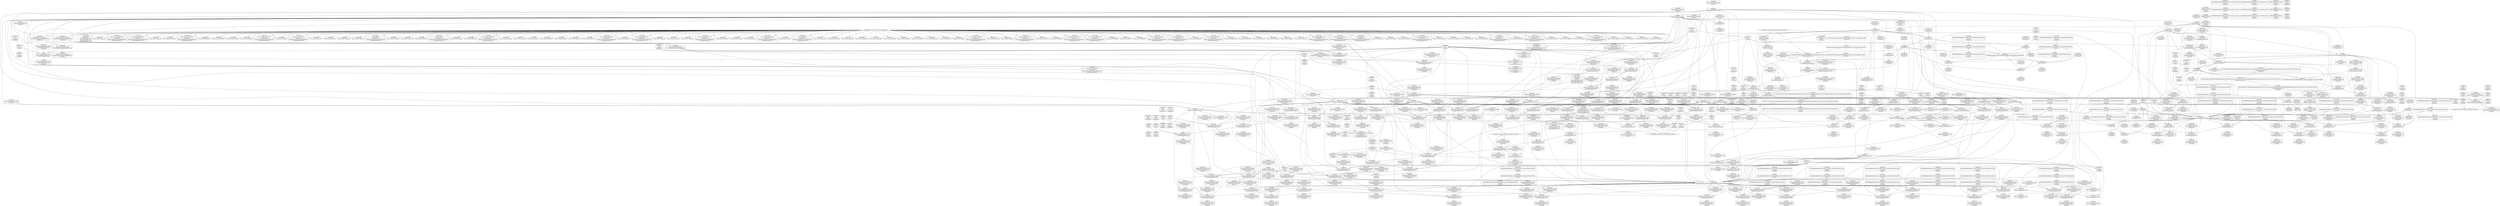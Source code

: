 digraph {
	CE0x4f0cff0 [shape=record,shape=Mrecord,label="{CE0x4f0cff0|selinux_msg_queue_msgsnd:_ad|security/selinux/hooks.c, 5227|*SummSink*}"]
	CE0x4f15910 [shape=record,shape=Mrecord,label="{CE0x4f15910|current_sid:_tmp1|*SummSource*}"]
	CE0x4f33af0 [shape=record,shape=Mrecord,label="{CE0x4f33af0|selinux_msg_queue_msgsnd:_tmp22|security/selinux/hooks.c,5254}"]
	CE0x4f129e0 [shape=record,shape=Mrecord,label="{CE0x4f129e0|selinux_msg_queue_msgsnd:_sid2|security/selinux/hooks.c,5237|*SummSource*}"]
	CE0x4f3b1c0 [shape=record,shape=Mrecord,label="{CE0x4f3b1c0|selinux_msg_queue_msgsnd:_tmp35|security/selinux/hooks.c,5260|*SummSource*}"]
	CE0x4f5b3c0 [shape=record,shape=Mrecord,label="{CE0x4f5b3c0|i32_32|*Constant*}"]
	CE0x4f69810 [shape=record,shape=Mrecord,label="{CE0x4f69810|selinux_msg_queue_msgsnd:_tobool16|security/selinux/hooks.c,5258|*SummSource*}"]
	CE0x4f406d0 [shape=record,shape=Mrecord,label="{CE0x4f406d0|i8_4|*Constant*|*SummSource*}"]
	CE0x4f5b070 [shape=record,shape=Mrecord,label="{CE0x4f5b070|avc_has_perm:_tclass|Function::avc_has_perm&Arg::tclass::}"]
	CE0x4eed790 [shape=record,shape=Mrecord,label="{CE0x4eed790|40:_i8*,_:_CRE_40,48_|*MultipleSource*|Function::selinux_msg_queue_msgsnd&Arg::msg::|security/selinux/hooks.c,5232}"]
	CE0x4f5c1e0 [shape=record,shape=Mrecord,label="{CE0x4f5c1e0|_ret_i32_%retval.0,_!dbg_!27728|security/selinux/avc.c,775|*SummSink*}"]
	CE0x4f05f10 [shape=record,shape=Mrecord,label="{CE0x4f05f10|selinux_msg_queue_msgsnd:_if.then6|*SummSink*}"]
	CE0x4ef6d60 [shape=record,shape=Mrecord,label="{CE0x4ef6d60|80:_i32,_112:_i8*,_:_CRE_192,200_|*MultipleSource*|Function::selinux_msg_queue_msgsnd&Arg::msq::|security/selinux/hooks.c,5231}"]
	CE0x4f5af70 [shape=record,shape=Mrecord,label="{CE0x4f5af70|i16_27|*Constant*|*SummSink*}"]
	CE0x4f71600 [shape=record,shape=Mrecord,label="{CE0x4f71600|selinux_msg_queue_msgsnd:_sid19|security/selinux/hooks.c,5260|*SummSink*}"]
	CE0x4f5d360 [shape=record,shape=Mrecord,label="{CE0x4f5d360|selinux_msg_queue_msgsnd:_ipc_id|security/selinux/hooks.c,5249|*SummSink*}"]
	"CONST[source:0(mediator),value:2(dynamic)][purpose:{subject}]"
	CE0x4f00550 [shape=record,shape=Mrecord,label="{CE0x4f00550|GLOBAL:_current_sid|*Constant*|*SummSink*}"]
	CE0x4f72cb0 [shape=record,shape=Mrecord,label="{CE0x4f72cb0|selinux_msg_queue_msgsnd:_rc.1|*SummSink*}"]
	CE0x4f09680 [shape=record,shape=Mrecord,label="{CE0x4f09680|80:_i32,_112:_i8*,_:_CRE_46,47_}"]
	CE0x4f03700 [shape=record,shape=Mrecord,label="{CE0x4f03700|i64_1|*Constant*}"]
	CE0x4f409d0 [shape=record,shape=Mrecord,label="{CE0x4f409d0|selinux_msg_queue_msgsnd:_q_perm8|security/selinux/hooks.c,5249}"]
	CE0x47dcfd0 [shape=record,shape=Mrecord,label="{CE0x47dcfd0|COLLAPSED:_GCMRE___llvm_gcov_ctr308_internal_global_15_x_i64_zeroinitializer:_elem_0:default:}"]
	CE0x4f339f0 [shape=record,shape=Mrecord,label="{CE0x4f339f0|i64_8|*Constant*|*SummSink*}"]
	CE0x4f5b890 [shape=record,shape=Mrecord,label="{CE0x4f5b890|avc_has_perm:_requested|Function::avc_has_perm&Arg::requested::|*SummSource*}"]
	CE0x4f0f000 [shape=record,shape=Mrecord,label="{CE0x4f0f000|selinux_msg_queue_msgsnd:_security|security/selinux/hooks.c,5231|*SummSource*}"]
	CE0x4f724f0 [shape=record,shape=Mrecord,label="{CE0x4f724f0|i32_512|*Constant*}"]
	CE0x4f1e910 [shape=record,shape=Mrecord,label="{CE0x4f1e910|get_current:_tmp4|./arch/x86/include/asm/current.h,14|*SummSource*}"]
	CE0x4f1def0 [shape=record,shape=Mrecord,label="{CE0x4f1def0|get_current:_tmp2}"]
	CE0x4f114d0 [shape=record,shape=Mrecord,label="{CE0x4f114d0|current_sid:_entry|*SummSink*}"]
	CE0x4f41520 [shape=record,shape=Mrecord,label="{CE0x4f41520|selinux_msg_queue_msgsnd:_sid9|security/selinux/hooks.c,5252|*SummSink*}"]
	CE0x4f18820 [shape=record,shape=Mrecord,label="{CE0x4f18820|current_sid:_tobool1|security/selinux/hooks.c,218|*SummSink*}"]
	CE0x4efe5a0 [shape=record,shape=Mrecord,label="{CE0x4efe5a0|i64*_getelementptr_inbounds_(_15_x_i64_,_15_x_i64_*___llvm_gcov_ctr308,_i64_0,_i64_12)|*Constant*}"]
	CE0x4f05a40 [shape=record,shape=Mrecord,label="{CE0x4f05a40|80:_i32,_112:_i8*,_:_CRE_59,60_}"]
	CE0x4edc950 [shape=record,shape=Mrecord,label="{CE0x4edc950|current_sid:_if.end|*SummSource*}"]
	CE0x4f37dd0 [shape=record,shape=Mrecord,label="{CE0x4f37dd0|selinux_msg_queue_msgsnd:_call5|security/selinux/hooks.c,5242|*SummSource*}"]
	CE0x4f05910 [shape=record,shape=Mrecord,label="{CE0x4f05910|80:_i32,_112:_i8*,_:_CRE_58,59_}"]
	CE0x4f31010 [shape=record,shape=Mrecord,label="{CE0x4f31010|selinux_msg_queue_msgsnd:_tmp29|security/selinux/hooks.c,5258}"]
	CE0x4f078e0 [shape=record,shape=Mrecord,label="{CE0x4f078e0|selinux_msg_queue_msgsnd:_bb}"]
	CE0x4f5e420 [shape=record,shape=Mrecord,label="{CE0x4f5e420|current_sid:_cred|security/selinux/hooks.c,218}"]
	CE0x4f3b750 [shape=record,shape=Mrecord,label="{CE0x4f3b750|selinux_msg_queue_msgsnd:_tmp17|security/selinux/hooks.c,5245}"]
	CE0x4f1d3e0 [shape=record,shape=Mrecord,label="{CE0x4f1d3e0|current_sid:_tmp5|security/selinux/hooks.c,218}"]
	CE0x4f0f940 [shape=record,shape=Mrecord,label="{CE0x4f0f940|selinux_msg_queue_msgsnd:_security1|security/selinux/hooks.c,5232|*SummSink*}"]
	CE0x4ee70e0 [shape=record,shape=Mrecord,label="{CE0x4ee70e0|selinux_msg_queue_msgsnd:_if.then|*SummSink*}"]
	CE0x4f38140 [shape=record,shape=Mrecord,label="{CE0x4f38140|%struct.qstr*_null|*Constant*}"]
	CE0x4f3bcf0 [shape=record,shape=Mrecord,label="{CE0x4f3bcf0|i64*_getelementptr_inbounds_(_15_x_i64_,_15_x_i64_*___llvm_gcov_ctr308,_i64_0,_i64_6)|*Constant*}"]
	CE0x4f61de0 [shape=record,shape=Mrecord,label="{CE0x4f61de0|current_sid:_tmp20|security/selinux/hooks.c,218}"]
	CE0x4f7ae30 [shape=record,shape=Mrecord,label="{CE0x4f7ae30|current_sid:_tmp|*SummSink*}"]
	CE0x4f39770 [shape=record,shape=Mrecord,label="{CE0x4f39770|selinux_msg_queue_msgsnd:_tmp13|security/selinux/hooks.c,5244|*SummSink*}"]
	CE0x4f5fb00 [shape=record,shape=Mrecord,label="{CE0x4f5fb00|current_sid:_tmp22|security/selinux/hooks.c,218|*SummSource*}"]
	CE0x4f41810 [shape=record,shape=Mrecord,label="{CE0x4f41810|selinux_msg_queue_msgsnd:_key|security/selinux/hooks.c,5249|*SummSource*}"]
	CE0x4f7bf10 [shape=record,shape=Mrecord,label="{CE0x4f7bf10|i1_true|*Constant*|*SummSink*}"]
	CE0x4f1c5c0 [shape=record,shape=Mrecord,label="{CE0x4f1c5c0|current_sid:_tmp13|security/selinux/hooks.c,218|*SummSink*}"]
	CE0x4f5a740 [shape=record,shape=Mrecord,label="{CE0x4f5a740|avc_has_perm:_ssid|Function::avc_has_perm&Arg::ssid::|*SummSink*}"]
	CE0x4f5e080 [shape=record,shape=Mrecord,label="{CE0x4f5e080|i8*_getelementptr_inbounds_(_45_x_i8_,_45_x_i8_*_.str12,_i32_0,_i32_0)|*Constant*}"]
	CE0x4f72150 [shape=record,shape=Mrecord,label="{CE0x4f72150|selinux_msg_queue_msgsnd:_call20|security/selinux/hooks.c,5260|*SummSource*}"]
	CE0x4f10d50 [shape=record,shape=Mrecord,label="{CE0x4f10d50|80:_i32,_112:_i8*,_:_CRE_30,31_}"]
	CE0x4f74c90 [shape=record,shape=Mrecord,label="{CE0x4f74c90|selinux_msg_queue_msgsnd:_tmp39|security/selinux/hooks.c,5264}"]
	CE0x4ef70a0 [shape=record,shape=Mrecord,label="{CE0x4ef70a0|80:_i32,_112:_i8*,_:_CRE_208,216_|*MultipleSource*|Function::selinux_msg_queue_msgsnd&Arg::msq::|security/selinux/hooks.c,5231}"]
	CE0x4f310e0 [shape=record,shape=Mrecord,label="{CE0x4f310e0|selinux_msg_queue_msgsnd:_tmp29|security/selinux/hooks.c,5258|*SummSource*}"]
	CE0x4f5ffb0 [shape=record,shape=Mrecord,label="{CE0x4f5ffb0|current_sid:_tmp23|security/selinux/hooks.c,218|*SummSource*}"]
	CE0x4f1e290 [shape=record,shape=Mrecord,label="{CE0x4f1e290|i64*_getelementptr_inbounds_(_2_x_i64_,_2_x_i64_*___llvm_gcov_ctr98,_i64_0,_i64_0)|*Constant*}"]
	CE0x4ee6040 [shape=record,shape=Mrecord,label="{CE0x4ee6040|80:_i32,_112:_i8*,_:_CRE_5,6_}"]
	CE0x4ef7eb0 [shape=record,shape=Mrecord,label="{CE0x4ef7eb0|80:_i32,_112:_i8*,_:_CRE_76,80_|*MultipleSource*|Function::selinux_msg_queue_msgsnd&Arg::msq::|security/selinux/hooks.c,5231}"]
	CE0x4f0ffb0 [shape=record,shape=Mrecord,label="{CE0x4f0ffb0|selinux_msg_queue_msgsnd:_tmp2|security/selinux/hooks.c,5231|*SummSource*}"]
	CE0x4ef4970 [shape=record,shape=Mrecord,label="{CE0x4ef4970|selinux_msg_queue_msgsnd:_tmp13|security/selinux/hooks.c,5244}"]
	CE0x4f1ed10 [shape=record,shape=Mrecord,label="{CE0x4f1ed10|GLOBAL:_current_sid.__warned|Global_var:current_sid.__warned|*SummSource*}"]
	CE0x4f73380 [shape=record,shape=Mrecord,label="{CE0x4f73380|i64*_getelementptr_inbounds_(_15_x_i64_,_15_x_i64_*___llvm_gcov_ctr308,_i64_0,_i64_13)|*Constant*|*SummSource*}"]
	CE0x4f5b0e0 [shape=record,shape=Mrecord,label="{CE0x4f5b0e0|avc_has_perm:_tclass|Function::avc_has_perm&Arg::tclass::|*SummSource*}"]
	CE0x4f39f50 [shape=record,shape=Mrecord,label="{CE0x4f39f50|selinux_msg_queue_msgsnd:_tmp15|security/selinux/hooks.c,5244}"]
	CE0x4f5eaa0 [shape=record,shape=Mrecord,label="{CE0x4f5eaa0|current_sid:_tmp21|security/selinux/hooks.c,218}"]
	CE0x4f08380 [shape=record,shape=Mrecord,label="{CE0x4f08380|i64_0|*Constant*}"]
	CE0x4ef8ec0 [shape=record,shape=Mrecord,label="{CE0x4ef8ec0|i64_1|*Constant*}"]
	CE0x4f64e50 [shape=record,shape=Mrecord,label="{CE0x4f64e50|current_sid:_tmp24|security/selinux/hooks.c,220|*SummSink*}"]
	CE0x4ef9240 [shape=record,shape=Mrecord,label="{CE0x4ef9240|selinux_msg_queue_msgsnd:_entry|*SummSink*}"]
	CE0x4f69fe0 [shape=record,shape=Mrecord,label="{CE0x4f69fe0|selinux_msg_queue_msgsnd:_tmp33|security/selinux/hooks.c,5260|*SummSource*}"]
	CE0x4edc3e0 [shape=record,shape=Mrecord,label="{CE0x4edc3e0|80:_i32,_112:_i8*,_:_CRE_16,17_}"]
	CE0x4f34220 [shape=record,shape=Mrecord,label="{CE0x4f34220|selinux_msg_queue_msgsnd:_tmp23|security/selinux/hooks.c,5254|*SummSource*}"]
	CE0x4f11d60 [shape=record,shape=Mrecord,label="{CE0x4f11d60|80:_i32,_112:_i8*,_:_CRE_26,27_}"]
	CE0x4f3d4a0 [shape=record,shape=Mrecord,label="{CE0x4f3d4a0|selinux_msg_queue_msgsnd:_type|security/selinux/hooks.c,5248|*SummSink*}"]
	CE0x4ef8f30 [shape=record,shape=Mrecord,label="{CE0x4ef8f30|get_current:_tmp1}"]
	CE0x4f1dfd0 [shape=record,shape=Mrecord,label="{CE0x4f1dfd0|get_current:_tmp2|*SummSink*}"]
	CE0x4f12330 [shape=record,shape=Mrecord,label="{CE0x4f12330|GLOBAL:___llvm_gcov_ctr125|Global_var:__llvm_gcov_ctr125|*SummSource*}"]
	CE0x4f06190 [shape=record,shape=Mrecord,label="{CE0x4f06190|selinux_msg_queue_msgsnd:_rc.0|*SummSource*}"]
	CE0x4f42790 [shape=record,shape=Mrecord,label="{CE0x4f42790|selinux_msg_queue_msgsnd:_call10|security/selinux/hooks.c,5252|*SummSink*}"]
	CE0x4f00a50 [shape=record,shape=Mrecord,label="{CE0x4f00a50|80:_i32,_112:_i8*,_:_CRE_64,65_}"]
	CE0x4f07ef0 [shape=record,shape=Mrecord,label="{CE0x4f07ef0|selinux_msg_queue_msgsnd:_tmp7|security/selinux/hooks.c,5237}"]
	CE0x4eff8f0 [shape=record,shape=Mrecord,label="{CE0x4eff8f0|current_sid:_call|security/selinux/hooks.c,218}"]
	CE0x4f31e10 [shape=record,shape=Mrecord,label="{CE0x4f31e10|selinux_msg_queue_msgsnd:_tmp31|security/selinux/hooks.c,5258|*SummSource*}"]
	CE0x4f3b000 [shape=record,shape=Mrecord,label="{CE0x4f3b000|selinux_msg_queue_msgsnd:_tmp35|security/selinux/hooks.c,5260}"]
	CE0x4f5bcc0 [shape=record,shape=Mrecord,label="{CE0x4f5bcc0|avc_has_perm:_auditdata|Function::avc_has_perm&Arg::auditdata::|*SummSource*}"]
	CE0x4f12ca0 [shape=record,shape=Mrecord,label="{CE0x4f12ca0|0:_i32,_:_CRE_0,4_|*MultipleSource*|*LoadInst*|security/selinux/hooks.c,5232|security/selinux/hooks.c,5232|security/selinux/hooks.c,5237}"]
	CE0x4f73510 [shape=record,shape=Mrecord,label="{CE0x4f73510|selinux_msg_queue_msgsnd:_tmp38|security/selinux/hooks.c,5263|*SummSink*}"]
	CE0x4f31c50 [shape=record,shape=Mrecord,label="{CE0x4f31c50|selinux_msg_queue_msgsnd:_tmp31|security/selinux/hooks.c,5258}"]
	CE0x4f00970 [shape=record,shape=Mrecord,label="{CE0x4f00970|current_sid:_tmp4|security/selinux/hooks.c,218|*SummSink*}"]
	CE0x4f36a50 [shape=record,shape=Mrecord,label="{CE0x4f36a50|selinux_msg_queue_msgsnd:_tmp28|security/selinux/hooks.c,5256}"]
	CE0x4f42090 [shape=record,shape=Mrecord,label="{CE0x4f42090|selinux_msg_queue_msgsnd:_call10|security/selinux/hooks.c,5252}"]
	CE0x4f60bd0 [shape=record,shape=Mrecord,label="{CE0x4f60bd0|current_sid:_tmp17|security/selinux/hooks.c,218|*SummSource*}"]
	CE0x4f17390 [shape=record,shape=Mrecord,label="{CE0x4f17390|current_sid:_tmp}"]
	CE0x4f7f4c0 [shape=record,shape=Mrecord,label="{CE0x4f7f4c0|current_sid:_do.end|*SummSource*}"]
	CE0x4ef74b0 [shape=record,shape=Mrecord,label="{CE0x4ef74b0|_call_void_mcount()_#3}"]
	CE0x4ef4c30 [shape=record,shape=Mrecord,label="{CE0x4ef4c30|selinux_msg_queue_msgsnd:_tmp9|security/selinux/hooks.c,5237|*SummSource*}"]
	CE0x4f0b040 [shape=record,shape=Mrecord,label="{CE0x4f0b040|i64_2|*Constant*}"]
	CE0x4f17cd0 [shape=record,shape=Mrecord,label="{CE0x4f17cd0|%struct.task_struct*_(%struct.task_struct**)*_asm_movq_%gs:$_1:P_,$0_,_r,im,_dirflag_,_fpsr_,_flags_}"]
	CE0x4f75060 [shape=record,shape=Mrecord,label="{CE0x4f75060|i64*_getelementptr_inbounds_(_15_x_i64_,_15_x_i64_*___llvm_gcov_ctr308,_i64_0,_i64_14)|*Constant*|*SummSource*}"]
	CE0x4f334a0 [shape=record,shape=Mrecord,label="{CE0x4f334a0|i64_8|*Constant*}"]
	CE0x4f16b30 [shape=record,shape=Mrecord,label="{CE0x4f16b30|current_sid:_tmp9|security/selinux/hooks.c,218|*SummSink*}"]
	CE0x4ef9e60 [shape=record,shape=Mrecord,label="{CE0x4ef9e60|selinux_msg_queue_msgsnd:_sid3|security/selinux/hooks.c,5242}"]
	CE0x4ef66c0 [shape=record,shape=Mrecord,label="{CE0x4ef66c0|selinux_msg_queue_msgsnd:_bb|*SummSink*}"]
	CE0x4f696b0 [shape=record,shape=Mrecord,label="{CE0x4f696b0|selinux_msg_queue_msgsnd:_tobool16|security/selinux/hooks.c,5258}"]
	CE0x4ef0760 [shape=record,shape=Mrecord,label="{CE0x4ef0760|_call_void_mcount()_#3|*SummSink*}"]
	CE0x4f3a610 [shape=record,shape=Mrecord,label="{CE0x4f3a610|i64*_getelementptr_inbounds_(_15_x_i64_,_15_x_i64_*___llvm_gcov_ctr308,_i64_0,_i64_5)|*Constant*}"]
	CE0x4f1c550 [shape=record,shape=Mrecord,label="{CE0x4f1c550|current_sid:_tmp13|security/selinux/hooks.c,218|*SummSource*}"]
	CE0x4f77350 [shape=record,shape=Mrecord,label="{CE0x4f77350|0:_i8,_:_GCMR_current_sid.__warned_internal_global_i8_0,_section_.data.unlikely_,_align_1:_elem_0:default:}"]
	CE0x4f5a680 [shape=record,shape=Mrecord,label="{CE0x4f5a680|avc_has_perm:_requested|Function::avc_has_perm&Arg::requested::|*SummSink*}"]
	CE0x4f43340 [shape=record,shape=Mrecord,label="{CE0x4f43340|selinux_msg_queue_msgsnd:_tmp20|security/selinux/hooks.c,5249|*SummSource*}"]
	CE0x4f6a050 [shape=record,shape=Mrecord,label="{CE0x4f6a050|i64_10|*Constant*}"]
	CE0x4ef8630 [shape=record,shape=Mrecord,label="{CE0x4ef8630|get_current:_tmp1|*SummSource*}"]
	CE0x4f12c30 [shape=record,shape=Mrecord,label="{CE0x4f12c30|selinux_msg_queue_msgsnd:_sid3|security/selinux/hooks.c,5242|*SummSink*}"]
	CE0x4edc4d0 [shape=record,shape=Mrecord,label="{CE0x4edc4d0|80:_i32,_112:_i8*,_:_CRE_17,18_}"]
	CE0x4f08950 [shape=record,shape=Mrecord,label="{CE0x4f08950|i32_3|*Constant*|*SummSource*}"]
	CE0x4ef8e50 [shape=record,shape=Mrecord,label="{CE0x4ef8e50|selinux_msg_queue_msgsnd:_entry|*SummSource*}"]
	CE0x4f5cc40 [shape=record,shape=Mrecord,label="{CE0x4f5cc40|selinux_msg_queue_msgsnd:_u|security/selinux/hooks.c,5249|*SummSource*}"]
	CE0x4eed890 [shape=record,shape=Mrecord,label="{CE0x4eed890|selinux_msg_queue_msgsnd:_tmp4|*LoadInst*|security/selinux/hooks.c,5232|*SummSource*}"]
	CE0x4f0e360 [shape=record,shape=Mrecord,label="{CE0x4f0e360|selinux_msg_queue_msgsnd:_tmp5|security/selinux/hooks.c,5232|*SummSink*}"]
	CE0x4f0f840 [shape=record,shape=Mrecord,label="{CE0x4f0f840|40:_i8*,_:_CRE_0,8_|*MultipleSource*|Function::selinux_msg_queue_msgsnd&Arg::msg::|security/selinux/hooks.c,5232}"]
	"CONST[source:2(external),value:2(dynamic)][purpose:{subject}]"
	CE0x4f102b0 [shape=record,shape=Mrecord,label="{CE0x4f102b0|selinux_msg_queue_msgsnd:_tmp4|*LoadInst*|security/selinux/hooks.c,5232}"]
	CE0x4f1cae0 [shape=record,shape=Mrecord,label="{CE0x4f1cae0|current_sid:_tobool|security/selinux/hooks.c,218}"]
	CE0x4f033d0 [shape=record,shape=Mrecord,label="{CE0x4f033d0|80:_i32,_112:_i8*,_:_CRE_38,39_}"]
	CE0x4ef3a20 [shape=record,shape=Mrecord,label="{CE0x4ef3a20|selinux_msg_queue_msgsnd:_tmp11|security/selinux/hooks.c,5242|*SummSink*}"]
	CE0x4f32530 [shape=record,shape=Mrecord,label="{CE0x4f32530|selinux_msg_queue_msgsnd:_tmp32|security/selinux/hooks.c,5258|*SummSink*}"]
	CE0x4f2ffe0 [shape=record,shape=Mrecord,label="{CE0x4f2ffe0|i8*_getelementptr_inbounds_(_25_x_i8_,_25_x_i8_*_.str3,_i32_0,_i32_0)|*Constant*|*SummSource*}"]
	CE0x4f751f0 [shape=record,shape=Mrecord,label="{CE0x4f751f0|selinux_msg_queue_msgsnd:_tmp40|security/selinux/hooks.c,5264|*SummSink*}"]
	CE0x4f75180 [shape=record,shape=Mrecord,label="{CE0x4f75180|selinux_msg_queue_msgsnd:_tmp39|security/selinux/hooks.c,5264|*SummSink*}"]
	CE0x4f19eb0 [shape=record,shape=Mrecord,label="{CE0x4f19eb0|current_sid:_call|security/selinux/hooks.c,218|*SummSource*}"]
	CE0x4f63120 [shape=record,shape=Mrecord,label="{CE0x4f63120|get_current:_entry|*SummSource*}"]
	CE0x4f3bc80 [shape=record,shape=Mrecord,label="{CE0x4f3bc80|i64*_getelementptr_inbounds_(_15_x_i64_,_15_x_i64_*___llvm_gcov_ctr308,_i64_0,_i64_6)|*Constant*|*SummSink*}"]
	CE0x4f3ac80 [shape=record,shape=Mrecord,label="{CE0x4f3ac80|selinux_msg_queue_msgsnd:_sid18|security/selinux/hooks.c,5260|*SummSink*}"]
	CE0x4f73e20 [shape=record,shape=Mrecord,label="{CE0x4f73e20|selinux_msg_queue_msgsnd:_tmp38|security/selinux/hooks.c,5263|*SummSource*}"]
	CE0x4ef7d60 [shape=record,shape=Mrecord,label="{CE0x4ef7d60|get_current:_tmp1|*SummSink*}"]
	CE0x4f77530 [shape=record,shape=Mrecord,label="{CE0x4f77530|current_sid:_tmp8|security/selinux/hooks.c,218|*SummSource*}"]
	CE0x4f3d890 [shape=record,shape=Mrecord,label="{CE0x4f3d890|selinux_msg_queue_msgsnd:_type|security/selinux/hooks.c,5248|*SummSource*}"]
	CE0x4f0db60 [shape=record,shape=Mrecord,label="{CE0x4f0db60|i32_0|*Constant*|*SummSource*}"]
	CE0x4efdcc0 [shape=record,shape=Mrecord,label="{CE0x4efdcc0|selinux_msg_queue_msgsnd:_tmp10|security/selinux/hooks.c,5237|*SummSink*}"]
	CE0x4f60180 [shape=record,shape=Mrecord,label="{CE0x4f60180|current_sid:_tmp23|security/selinux/hooks.c,218|*SummSink*}"]
	CE0x4efe960 [shape=record,shape=Mrecord,label="{CE0x4efe960|selinux_msg_queue_msgsnd:_tmp33|security/selinux/hooks.c,5260|*SummSink*}"]
	CE0x4f37ed0 [shape=record,shape=Mrecord,label="{CE0x4f37ed0|GLOBAL:_security_transition_sid|*Constant*|*SummSink*}"]
	CE0x4f637f0 [shape=record,shape=Mrecord,label="{CE0x4f637f0|i32_78|*Constant*}"]
	CE0x4f086d0 [shape=record,shape=Mrecord,label="{CE0x4f086d0|selinux_msg_queue_msgsnd:_tmp6|security/selinux/hooks.c,5237|*SummSink*}"]
	CE0x4f791c0 [shape=record,shape=Mrecord,label="{CE0x4f791c0|current_sid:_tmp10|security/selinux/hooks.c,218|*SummSource*}"]
	CE0x4f1fba0 [shape=record,shape=Mrecord,label="{CE0x4f1fba0|i64_4|*Constant*}"]
	CE0x4f15870 [shape=record,shape=Mrecord,label="{CE0x4f15870|get_current:_tmp|*SummSource*}"]
	CE0x4f7ac10 [shape=record,shape=Mrecord,label="{CE0x4f7ac10|COLLAPSED:_GCMRE___llvm_gcov_ctr125_internal_global_11_x_i64_zeroinitializer:_elem_0:default:}"]
	CE0x4f145a0 [shape=record,shape=Mrecord,label="{CE0x4f145a0|_call_void_lockdep_rcu_suspicious(i8*_getelementptr_inbounds_(_25_x_i8_,_25_x_i8_*_.str3,_i32_0,_i32_0),_i32_218,_i8*_getelementptr_inbounds_(_45_x_i8_,_45_x_i8_*_.str12,_i32_0,_i32_0))_#10,_!dbg_!27727|security/selinux/hooks.c,218|*SummSource*}"]
	CE0x4eee6c0 [shape=record,shape=Mrecord,label="{CE0x4eee6c0|80:_i32,_112:_i8*,_:_CRE_35,36_}"]
	CE0x4f3ce10 [shape=record,shape=Mrecord,label="{CE0x4f3ce10|selinux_msg_queue_msgsnd:_tmp16|security/selinux/hooks.c,5245|*SummSink*}"]
	CE0x4f05830 [shape=record,shape=Mrecord,label="{CE0x4f05830|80:_i32,_112:_i8*,_:_CRE_57,58_}"]
	CE0x4f006b0 [shape=record,shape=Mrecord,label="{CE0x4f006b0|i64_3|*Constant*}"]
	CE0x4f32370 [shape=record,shape=Mrecord,label="{CE0x4f32370|selinux_msg_queue_msgsnd:_tmp32|security/selinux/hooks.c,5258|*SummSource*}"]
	CE0x4f63590 [shape=record,shape=Mrecord,label="{CE0x4f63590|_ret_%struct.task_struct*_%tmp4,_!dbg_!27714|./arch/x86/include/asm/current.h,14|*SummSink*}"]
	CE0x4f05fd0 [shape=record,shape=Mrecord,label="{CE0x4f05fd0|selinux_msg_queue_msgsnd:_rc.0}"]
	CE0x4f0ee60 [shape=record,shape=Mrecord,label="{CE0x4f0ee60|selinux_msg_queue_msgsnd:_msg|Function::selinux_msg_queue_msgsnd&Arg::msg::|*SummSink*}"]
	CE0x4f12520 [shape=record,shape=Mrecord,label="{CE0x4f12520|40:_i8*,_:_CRE_8,16_|*MultipleSource*|Function::selinux_msg_queue_msgsnd&Arg::msg::|security/selinux/hooks.c,5232}"]
	CE0x4f05b70 [shape=record,shape=Mrecord,label="{CE0x4f05b70|80:_i32,_112:_i8*,_:_CRE_60,61_}"]
	CE0x4f31590 [shape=record,shape=Mrecord,label="{CE0x4f31590|selinux_msg_queue_msgsnd:_tmp30|security/selinux/hooks.c,5258}"]
	CE0x4f07f60 [shape=record,shape=Mrecord,label="{CE0x4f07f60|selinux_msg_queue_msgsnd:_tmp7|security/selinux/hooks.c,5237|*SummSource*}"]
	CE0x4ef8ac0 [shape=record,shape=Mrecord,label="{CE0x4ef8ac0|i64*_getelementptr_inbounds_(_2_x_i64_,_2_x_i64_*___llvm_gcov_ctr98,_i64_0,_i64_1)|*Constant*|*SummSink*}"]
	CE0x4f1cbb0 [shape=record,shape=Mrecord,label="{CE0x4f1cbb0|current_sid:_tobool|security/selinux/hooks.c,218|*SummSource*}"]
	CE0x4eeef20 [shape=record,shape=Mrecord,label="{CE0x4eeef20|selinux_msg_queue_msgsnd:_tobool|security/selinux/hooks.c,5244|*SummSource*}"]
	CE0x4f1f520 [shape=record,shape=Mrecord,label="{CE0x4f1f520|current_sid:_tmp16|security/selinux/hooks.c,218|*SummSource*}"]
	CE0x4f06310 [shape=record,shape=Mrecord,label="{CE0x4f06310|selinux_msg_queue_msgsnd:_rc.0|*SummSink*}"]
	CE0x4f71480 [shape=record,shape=Mrecord,label="{CE0x4f71480|selinux_msg_queue_msgsnd:_sid19|security/selinux/hooks.c,5260|*SummSource*}"]
	CE0x4f5b750 [shape=record,shape=Mrecord,label="{CE0x4f5b750|_ret_i32_%retval.0,_!dbg_!27728|security/selinux/avc.c,775}"]
	CE0x4f43210 [shape=record,shape=Mrecord,label="{CE0x4f43210|selinux_msg_queue_msgsnd:_tmp20|security/selinux/hooks.c,5249}"]
	CE0x4f5acd0 [shape=record,shape=Mrecord,label="{CE0x4f5acd0|i16_27|*Constant*}"]
	CE0x4f5a390 [shape=record,shape=Mrecord,label="{CE0x4f5a390|current_sid:_bb}"]
	CE0x4f61590 [shape=record,shape=Mrecord,label="{CE0x4f61590|current_sid:_tmp19|security/selinux/hooks.c,218}"]
	CE0x4f09420 [shape=record,shape=Mrecord,label="{CE0x4f09420|80:_i32,_112:_i8*,_:_CRE_47,48_}"]
	CE0x4ef5b50 [shape=record,shape=Mrecord,label="{CE0x4ef5b50|80:_i32,_112:_i8*,_:_CRE_136,144_|*MultipleSource*|Function::selinux_msg_queue_msgsnd&Arg::msq::|security/selinux/hooks.c,5231}"]
	CE0x4f3a2d0 [shape=record,shape=Mrecord,label="{CE0x4f3a2d0|selinux_msg_queue_msgsnd:_tmp15|security/selinux/hooks.c,5244|*SummSink*}"]
	CE0x4f764b0 [shape=record,shape=Mrecord,label="{CE0x4f764b0|_ret_i32_%retval.0,_!dbg_!27765|security/selinux/hooks.c,5264|*SummSource*}"]
	CE0x4ef0c40 [shape=record,shape=Mrecord,label="{CE0x4ef0c40|80:_i32,_112:_i8*,_:_CRE_42,43_}"]
	CE0x4efb320 [shape=record,shape=Mrecord,label="{CE0x4efb320|selinux_msg_queue_msgsnd:_call|security/selinux/hooks.c,5228|*SummSource*}"]
	CE0x4eff510 [shape=record,shape=Mrecord,label="{CE0x4eff510|80:_i32,_112:_i8*,_:_CRE_23,24_}"]
	CE0x4ef7200 [shape=record,shape=Mrecord,label="{CE0x4ef7200|80:_i32,_112:_i8*,_:_CRE_2,3_}"]
	CE0x4f7a690 [shape=record,shape=Mrecord,label="{CE0x4f7a690|current_sid:_tmp11|security/selinux/hooks.c,218|*SummSource*}"]
	CE0x4f7af30 [shape=record,shape=Mrecord,label="{CE0x4f7af30|current_sid:_tmp1}"]
	CE0x4f14530 [shape=record,shape=Mrecord,label="{CE0x4f14530|_call_void_lockdep_rcu_suspicious(i8*_getelementptr_inbounds_(_25_x_i8_,_25_x_i8_*_.str3,_i32_0,_i32_0),_i32_218,_i8*_getelementptr_inbounds_(_45_x_i8_,_45_x_i8_*_.str12,_i32_0,_i32_0))_#10,_!dbg_!27727|security/selinux/hooks.c,218}"]
	CE0x4f34bf0 [shape=record,shape=Mrecord,label="{CE0x4f34bf0|selinux_msg_queue_msgsnd:_tmp25|security/selinux/hooks.c,5254}"]
	CE0x4f052d0 [shape=record,shape=Mrecord,label="{CE0x4f052d0|COLLAPSED:_GCMRE___llvm_gcov_ctr98_internal_global_2_x_i64_zeroinitializer:_elem_0:default:}"]
	CE0x4eec090 [shape=record,shape=Mrecord,label="{CE0x4eec090|80:_i32,_112:_i8*,_:_CRE_40,41_}"]
	CE0x4f60ed0 [shape=record,shape=Mrecord,label="{CE0x4f60ed0|current_sid:_tmp19|security/selinux/hooks.c,218|*SummSource*}"]
	CE0x4ef46a0 [shape=record,shape=Mrecord,label="{CE0x4ef46a0|selinux_msg_queue_msgsnd:_tmp12|security/selinux/hooks.c,5244|*SummSink*}"]
	CE0x4f124b0 [shape=record,shape=Mrecord,label="{CE0x4f124b0|i32_4|*Constant*|*SummSink*}"]
	CE0x4f39d30 [shape=record,shape=Mrecord,label="{CE0x4f39d30|selinux_msg_queue_msgsnd:_tmp14|security/selinux/hooks.c,5244|*SummSink*}"]
	CE0x4f0bc80 [shape=record,shape=Mrecord,label="{CE0x4f0bc80|80:_i32,_112:_i8*,_:_CRE_50,51_}"]
	CE0x4f419c0 [shape=record,shape=Mrecord,label="{CE0x4f419c0|selinux_msg_queue_msgsnd:_key|security/selinux/hooks.c,5249|*SummSink*}"]
	CE0x4f6f500 [shape=record,shape=Mrecord,label="{CE0x4f6f500|selinux_msg_queue_msgsnd:_tmp34|security/selinux/hooks.c,5260}"]
	CE0x4f395b0 [shape=record,shape=Mrecord,label="{CE0x4f395b0|selinux_msg_queue_msgsnd:_tmp13|security/selinux/hooks.c,5244|*SummSource*}"]
	CE0x4eeca60 [shape=record,shape=Mrecord,label="{CE0x4eeca60|current_sid:_tmp3}"]
	CE0x4f78e20 [shape=record,shape=Mrecord,label="{CE0x4f78e20|get_current:_tmp4|./arch/x86/include/asm/current.h,14}"]
	CE0x4edc6b0 [shape=record,shape=Mrecord,label="{CE0x4edc6b0|80:_i32,_112:_i8*,_:_CRE_19,20_}"]
	CE0x4edbd00 [shape=record,shape=Mrecord,label="{CE0x4edbd00|i32_0|*Constant*}"]
	CE0x4f04900 [shape=record,shape=Mrecord,label="{CE0x4f04900|i64_0|*Constant*|*SummSink*}"]
	CE0x4f179e0 [shape=record,shape=Mrecord,label="{CE0x4f179e0|current_sid:_tmp14|security/selinux/hooks.c,218|*SummSource*}"]
	CE0x4eefbf0 [shape=record,shape=Mrecord,label="{CE0x4eefbf0|i64_1|*Constant*|*SummSource*}"]
	CE0x4f61b80 [shape=record,shape=Mrecord,label="{CE0x4f61b80|i64*_getelementptr_inbounds_(_11_x_i64_,_11_x_i64_*___llvm_gcov_ctr125,_i64_0,_i64_10)|*Constant*|*SummSink*}"]
	CE0x4f0c630 [shape=record,shape=Mrecord,label="{CE0x4f0c630|80:_i32,_112:_i8*,_:_CRE_160,168_|*MultipleSource*|Function::selinux_msg_queue_msgsnd&Arg::msq::|security/selinux/hooks.c,5231}"]
	CE0x4efa020 [shape=record,shape=Mrecord,label="{CE0x4efa020|selinux_msg_queue_msgsnd:_sid3|security/selinux/hooks.c,5242|*SummSource*}"]
	CE0x4eff330 [shape=record,shape=Mrecord,label="{CE0x4eff330|80:_i32,_112:_i8*,_:_CRE_21,22_}"]
	CE0x4ee75b0 [shape=record,shape=Mrecord,label="{CE0x4ee75b0|selinux_msg_queue_msgsnd:_if.end7}"]
	CE0x4f0f070 [shape=record,shape=Mrecord,label="{CE0x4f0f070|selinux_msg_queue_msgsnd:_security|security/selinux/hooks.c,5231}"]
	CE0x4f047a0 [shape=record,shape=Mrecord,label="{CE0x4f047a0|i64_0|*Constant*|*SummSource*}"]
	CE0x4f1a880 [shape=record,shape=Mrecord,label="{CE0x4f1a880|selinux_msg_queue_msgsnd:_call14|security/selinux/hooks.c,5256}"]
	CE0x4ef5800 [shape=record,shape=Mrecord,label="{CE0x4ef5800|80:_i32,_112:_i8*,_:_CRE_120,128_|*MultipleSource*|Function::selinux_msg_queue_msgsnd&Arg::msq::|security/selinux/hooks.c,5231}"]
	CE0x4f0bdb0 [shape=record,shape=Mrecord,label="{CE0x4f0bdb0|80:_i32,_112:_i8*,_:_CRE_48,49_}"]
	CE0x4f11b80 [shape=record,shape=Mrecord,label="{CE0x4f11b80|80:_i32,_112:_i8*,_:_CRE_24,25_}"]
	CE0x4f321b0 [shape=record,shape=Mrecord,label="{CE0x4f321b0|selinux_msg_queue_msgsnd:_tmp32|security/selinux/hooks.c,5258}"]
	CE0x4f61070 [shape=record,shape=Mrecord,label="{CE0x4f61070|current_sid:_tmp18|security/selinux/hooks.c,218}"]
	CE0x4f10e80 [shape=record,shape=Mrecord,label="{CE0x4f10e80|80:_i32,_112:_i8*,_:_CRE_31,32_}"]
	CE0x4f34db0 [shape=record,shape=Mrecord,label="{CE0x4f34db0|selinux_msg_queue_msgsnd:_tmp25|security/selinux/hooks.c,5254|*SummSource*}"]
	CE0x4eec540 [shape=record,shape=Mrecord,label="{CE0x4eec540|current_sid:_tmp8|security/selinux/hooks.c,218}"]
	CE0x4f71b60 [shape=record,shape=Mrecord,label="{CE0x4f71b60|selinux_msg_queue_msgsnd:_tmp36|security/selinux/hooks.c,5260|*SummSource*}"]
	CE0x4efa9c0 [shape=record,shape=Mrecord,label="{CE0x4efa9c0|80:_i32,_112:_i8*,_:_CRE_104,112_|*MultipleSource*|Function::selinux_msg_queue_msgsnd&Arg::msq::|security/selinux/hooks.c,5231}"]
	CE0x4efec90 [shape=record,shape=Mrecord,label="{CE0x4efec90|i16_26|*Constant*|*SummSink*}"]
	CE0x4ef8dc0 [shape=record,shape=Mrecord,label="{CE0x4ef8dc0|selinux_msg_queue_msgsnd:_if.end21|*SummSource*}"]
	CE0x4f311f0 [shape=record,shape=Mrecord,label="{CE0x4f311f0|selinux_msg_queue_msgsnd:_tmp29|security/selinux/hooks.c,5258|*SummSink*}"]
	CE0x4f726b0 [shape=record,shape=Mrecord,label="{CE0x4f726b0|i32_512|*Constant*|*SummSource*}"]
	CE0x4eed130 [shape=record,shape=Mrecord,label="{CE0x4eed130|80:_i32,_112:_i8*,_:_CRE_34,35_}"]
	CE0x4f0a200 [shape=record,shape=Mrecord,label="{CE0x4f0a200|80:_i32,_112:_i8*,_:_CRE_12,13_}"]
	CE0x4f13980 [shape=record,shape=Mrecord,label="{CE0x4f13980|current_sid:_tmp15|security/selinux/hooks.c,218|*SummSource*}"]
	CE0x4ef8420 [shape=record,shape=Mrecord,label="{CE0x4ef8420|selinux_msg_queue_msgsnd:_if.end7|*SummSource*}"]
	CE0x4efe8f0 [shape=record,shape=Mrecord,label="{CE0x4efe8f0|i64*_getelementptr_inbounds_(_15_x_i64_,_15_x_i64_*___llvm_gcov_ctr308,_i64_0,_i64_12)|*Constant*|*SummSink*}"]
	CE0x4ef4f40 [shape=record,shape=Mrecord,label="{CE0x4ef4f40|80:_i32,_112:_i8*,_:_CRE_7,8_}"]
	CE0x4f36140 [shape=record,shape=Mrecord,label="{CE0x4f36140|selinux_msg_queue_msgsnd:_tmp27|security/selinux/hooks.c,5256|*SummSource*}"]
	CE0x4eefb80 [shape=record,shape=Mrecord,label="{CE0x4eefb80|i64_1|*Constant*}"]
	CE0x4ef4590 [shape=record,shape=Mrecord,label="{CE0x4ef4590|selinux_msg_queue_msgsnd:_tmp12|security/selinux/hooks.c,5244|*SummSource*}"]
	CE0x4f5c9f0 [shape=record,shape=Mrecord,label="{CE0x4f5c9f0|selinux_msg_queue_msgsnd:_u|security/selinux/hooks.c,5249}"]
	CE0x4f20a30 [shape=record,shape=Mrecord,label="{CE0x4f20a30|current_sid:_do.end|*SummSink*}"]
	CE0x4f7aec0 [shape=record,shape=Mrecord,label="{CE0x4f7aec0|i64*_getelementptr_inbounds_(_11_x_i64_,_11_x_i64_*___llvm_gcov_ctr125,_i64_0,_i64_1)|*Constant*|*SummSink*}"]
	CE0x4f02160 [shape=record,shape=Mrecord,label="{CE0x4f02160|GLOBAL:_current_task|Global_var:current_task}"]
	CE0x4ef7aa0 [shape=record,shape=Mrecord,label="{CE0x4ef7aa0|80:_i32,_112:_i8*,_:_CRE_176,184_|*MultipleSource*|Function::selinux_msg_queue_msgsnd&Arg::msq::|security/selinux/hooks.c,5231}"]
	CE0x4f63f10 [shape=record,shape=Mrecord,label="{CE0x4f63f10|current_sid:_sid|security/selinux/hooks.c,220|*SummSink*}"]
	CE0x4f0a3e0 [shape=record,shape=Mrecord,label="{CE0x4f0a3e0|80:_i32,_112:_i8*,_:_CRE_14,15_}"]
	CE0x4ef99f0 [shape=record,shape=Mrecord,label="{CE0x4ef99f0|i32_1|*Constant*|*SummSource*}"]
	CE0x4f63db0 [shape=record,shape=Mrecord,label="{CE0x4f63db0|current_sid:_sid|security/selinux/hooks.c,220}"]
	CE0x4f35f80 [shape=record,shape=Mrecord,label="{CE0x4f35f80|selinux_msg_queue_msgsnd:_tmp27|security/selinux/hooks.c,5256}"]
	CE0x4f5c390 [shape=record,shape=Mrecord,label="{CE0x4f5c390|selinux_msg_queue_msgsnd:_tobool11|security/selinux/hooks.c,5254|*SummSink*}"]
	CE0x4f5f450 [shape=record,shape=Mrecord,label="{CE0x4f5f450|current_sid:_security|security/selinux/hooks.c,218|*SummSource*}"]
	CE0x4eed690 [shape=record,shape=Mrecord,label="{CE0x4eed690|40:_i8*,_:_CRE_32,40_|*MultipleSource*|Function::selinux_msg_queue_msgsnd&Arg::msg::|security/selinux/hooks.c,5232}"]
	CE0x4f1f8c0 [shape=record,shape=Mrecord,label="{CE0x4f1f8c0|i8_1|*Constant*}"]
	CE0x4f5fe30 [shape=record,shape=Mrecord,label="{CE0x4f5fe30|current_sid:_tmp23|security/selinux/hooks.c,218}"]
	CE0x4eef800 [shape=record,shape=Mrecord,label="{CE0x4eef800|i32_0|*Constant*}"]
	CE0x4f30370 [shape=record,shape=Mrecord,label="{CE0x4f30370|GLOBAL:_lockdep_rcu_suspicious|*Constant*|*SummSink*}"]
	CE0x64a9320 [shape=record,shape=Mrecord,label="{CE0x64a9320|80:_i32,_112:_i8*,_:_CRE_67,68_}"]
	CE0x4f623f0 [shape=record,shape=Mrecord,label="{CE0x4f623f0|current_sid:_tmp20|security/selinux/hooks.c,218|*SummSink*}"]
	CE0x4eefcb0 [shape=record,shape=Mrecord,label="{CE0x4eefcb0|i64_1|*Constant*|*SummSink*}"]
	CE0x4eefd20 [shape=record,shape=Mrecord,label="{CE0x4eefd20|selinux_msg_queue_msgsnd:_tmp1}"]
	CE0x4f15c80 [shape=record,shape=Mrecord,label="{CE0x4f15c80|i64*_getelementptr_inbounds_(_11_x_i64_,_11_x_i64_*___llvm_gcov_ctr125,_i64_0,_i64_1)|*Constant*}"]
	CE0x4f5f280 [shape=record,shape=Mrecord,label="{CE0x4f5f280|i32_22|*Constant*|*SummSink*}"]
	CE0x4eeda90 [shape=record,shape=Mrecord,label="{CE0x4eeda90|selinux_msg_queue_msgsnd:_tmp5|security/selinux/hooks.c,5232}"]
	CE0x4f3c490 [shape=record,shape=Mrecord,label="{CE0x4f3c490|selinux_msg_queue_msgsnd:_tmp18|security/selinux/hooks.c,5246}"]
	CE0x4ef50f0 [shape=record,shape=Mrecord,label="{CE0x4ef50f0|80:_i32,_112:_i8*,_:_CRE_9,10_}"]
	CE0x4edd610 [shape=record,shape=Mrecord,label="{CE0x4edd610|selinux_msg_queue_msgsnd:_ad|security/selinux/hooks.c, 5227}"]
	CE0x4f07310 [shape=record,shape=Mrecord,label="{CE0x4f07310|80:_i32,_112:_i8*,_:_CRE_61,62_}"]
	CE0x4f33510 [shape=record,shape=Mrecord,label="{CE0x4f33510|i64_8|*Constant*|*SummSource*}"]
	CE0x4f7b4a0 [shape=record,shape=Mrecord,label="{CE0x4f7b4a0|current_sid:_tmp11|security/selinux/hooks.c,218|*SummSink*}"]
	CE0x4ee7540 [shape=record,shape=Mrecord,label="{CE0x4ee7540|selinux_msg_queue_msgsnd:_if.end|*SummSink*}"]
	CE0x4ef4490 [shape=record,shape=Mrecord,label="{CE0x4ef4490|selinux_msg_queue_msgsnd:_tmp12|security/selinux/hooks.c,5244}"]
	CE0x4f433d0 [shape=record,shape=Mrecord,label="{CE0x4f433d0|selinux_msg_queue_msgsnd:_tmp20|security/selinux/hooks.c,5249|*SummSink*}"]
	CE0x4f6fda0 [shape=record,shape=Mrecord,label="{CE0x4f6fda0|selinux_msg_queue_msgsnd:_tmp37|security/selinux/hooks.c,5263|*SummSource*}"]
	CE0x4f5b150 [shape=record,shape=Mrecord,label="{CE0x4f5b150|avc_has_perm:_tclass|Function::avc_has_perm&Arg::tclass::|*SummSink*}"]
	CE0x4edd570 [shape=record,shape=Mrecord,label="{CE0x4edd570|selinux_msg_queue_msgsnd:_tmp1|*SummSource*}"]
	CE0x4f04ba0 [shape=record,shape=Mrecord,label="{CE0x4f04ba0|selinux_msg_queue_msgsnd:_tmp8|security/selinux/hooks.c,5237|*SummSink*}"]
	CE0x4f359c0 [shape=record,shape=Mrecord,label="{CE0x4f359c0|selinux_msg_queue_msgsnd:_tmp26|security/selinux/hooks.c,5256}"]
	CE0x4eed000 [shape=record,shape=Mrecord,label="{CE0x4eed000|80:_i32,_112:_i8*,_:_CRE_33,34_}"]
	CE0x4f1aa40 [shape=record,shape=Mrecord,label="{CE0x4f1aa40|selinux_msg_queue_msgsnd:_call14|security/selinux/hooks.c,5256|*SummSource*}"]
	CE0x4f60810 [shape=record,shape=Mrecord,label="{CE0x4f60810|current_sid:_tmp17|security/selinux/hooks.c,218}"]
	CE0x64a9280 [shape=record,shape=Mrecord,label="{CE0x64a9280|80:_i32,_112:_i8*,_:_CRE_55,56_}"]
	"CONST[source:0(mediator),value:0(static)][purpose:{operation}]"
	CE0x4f100b0 [shape=record,shape=Mrecord,label="{CE0x4f100b0|selinux_msg_queue_msgsnd:_tmp2|security/selinux/hooks.c,5231|*SummSink*}"]
	CE0x4ef4db0 [shape=record,shape=Mrecord,label="{CE0x4ef4db0|selinux_msg_queue_msgsnd:_tmp9|security/selinux/hooks.c,5237|*SummSink*}"]
	CE0x4f17a50 [shape=record,shape=Mrecord,label="{CE0x4f17a50|GLOBAL:_current_task|Global_var:current_task|*SummSource*}"]
	CE0x4f399f0 [shape=record,shape=Mrecord,label="{CE0x4f399f0|selinux_msg_queue_msgsnd:_tmp14|security/selinux/hooks.c,5244}"]
	CE0x4f317e0 [shape=record,shape=Mrecord,label="{CE0x4f317e0|selinux_msg_queue_msgsnd:_tmp30|security/selinux/hooks.c,5258|*SummSource*}"]
	CE0x4f62970 [shape=record,shape=Mrecord,label="{CE0x4f62970|current_sid:_call4|security/selinux/hooks.c,218|*SummSink*}"]
	CE0x4f11c70 [shape=record,shape=Mrecord,label="{CE0x4f11c70|80:_i32,_112:_i8*,_:_CRE_25,26_}"]
	CE0x4f72fe0 [shape=record,shape=Mrecord,label="{CE0x4f72fe0|selinux_msg_queue_msgsnd:_tmp37|security/selinux/hooks.c,5263}"]
	CE0x4f01fa0 [shape=record,shape=Mrecord,label="{CE0x4f01fa0|get_current:_tmp4|./arch/x86/include/asm/current.h,14|*SummSink*}"]
	CE0x4f5fc00 [shape=record,shape=Mrecord,label="{CE0x4f5fc00|current_sid:_tmp22|security/selinux/hooks.c,218|*SummSink*}"]
	CE0x4f1ebe0 [shape=record,shape=Mrecord,label="{CE0x4f1ebe0|GLOBAL:_current_sid.__warned|Global_var:current_sid.__warned}"]
	CE0x4f08ce0 [shape=record,shape=Mrecord,label="{CE0x4f08ce0|selinux_msg_queue_msgsnd:_cmp|security/selinux/hooks.c,5237}"]
	CE0x4f5e0f0 [shape=record,shape=Mrecord,label="{CE0x4f5e0f0|i8*_getelementptr_inbounds_(_45_x_i8_,_45_x_i8_*_.str12,_i32_0,_i32_0)|*Constant*|*SummSource*}"]
	CE0x6c2af80 [shape=record,shape=Mrecord,label="{CE0x6c2af80|i64*_getelementptr_inbounds_(_15_x_i64_,_15_x_i64_*___llvm_gcov_ctr308,_i64_0,_i64_0)|*Constant*|*SummSource*}"]
	CE0x4f5f390 [shape=record,shape=Mrecord,label="{CE0x4f5f390|current_sid:_security|security/selinux/hooks.c,218}"]
	CE0x4f0bee0 [shape=record,shape=Mrecord,label="{CE0x4f0bee0|80:_i32,_112:_i8*,_:_CRE_49,50_}"]
	CE0x4f32870 [shape=record,shape=Mrecord,label="{CE0x4f32870|selinux_msg_queue_msgsnd:_tmp33|security/selinux/hooks.c,5260}"]
	CE0x4ee64b0 [shape=record,shape=Mrecord,label="{CE0x4ee64b0|selinux_msg_queue_msgsnd:_q_perm|security/selinux/hooks.c,5231|*SummSource*}"]
	CE0x4f00230 [shape=record,shape=Mrecord,label="{CE0x4f00230|GLOBAL:_current_sid|*Constant*}"]
	CE0x4f17bc0 [shape=record,shape=Mrecord,label="{CE0x4f17bc0|GLOBAL:_current_task|Global_var:current_task|*SummSink*}"]
	CE0x4f0f1a0 [shape=record,shape=Mrecord,label="{CE0x4f0f1a0|selinux_msg_queue_msgsnd:_security|security/selinux/hooks.c,5231|*SummSink*}"]
	CE0x4f5b7c0 [shape=record,shape=Mrecord,label="{CE0x4f5b7c0|avc_has_perm:_requested|Function::avc_has_perm&Arg::requested::}"]
	CE0x4f19800 [shape=record,shape=Mrecord,label="{CE0x4f19800|i64*_getelementptr_inbounds_(_11_x_i64_,_11_x_i64_*___llvm_gcov_ctr125,_i64_0,_i64_8)|*Constant*|*SummSource*}"]
	CE0x4f3d130 [shape=record,shape=Mrecord,label="{CE0x4f3d130|selinux_msg_queue_msgsnd:_tmp19|security/selinux/hooks.c,5246|*SummSource*}"]
	CE0x4f3a7d0 [shape=record,shape=Mrecord,label="{CE0x4f3a7d0|i64*_getelementptr_inbounds_(_15_x_i64_,_15_x_i64_*___llvm_gcov_ctr308,_i64_0,_i64_5)|*Constant*|*SummSource*}"]
	CE0x4f10b40 [shape=record,shape=Mrecord,label="{CE0x4f10b40|80:_i32,_112:_i8*,_:_CRE_28,29_}"]
	CE0x4f35c20 [shape=record,shape=Mrecord,label="{CE0x4f35c20|selinux_msg_queue_msgsnd:_tmp27|security/selinux/hooks.c,5256|*SummSink*}"]
	CE0x4ef51e0 [shape=record,shape=Mrecord,label="{CE0x4ef51e0|80:_i32,_112:_i8*,_:_CRE_10,11_}"]
	CE0x4f13910 [shape=record,shape=Mrecord,label="{CE0x4f13910|current_sid:_tmp15|security/selinux/hooks.c,218}"]
	CE0x4f79040 [shape=record,shape=Mrecord,label="{CE0x4f79040|current_sid:_tmp10|security/selinux/hooks.c,218}"]
	CE0x4ee60e0 [shape=record,shape=Mrecord,label="{CE0x4ee60e0|80:_i32,_112:_i8*,_:_CRE_6,7_}"]
	CE0x4f5be40 [shape=record,shape=Mrecord,label="{CE0x4f5be40|avc_has_perm:_auditdata|Function::avc_has_perm&Arg::auditdata::|*SummSink*}"]
	CE0x4ef5000 [shape=record,shape=Mrecord,label="{CE0x4ef5000|80:_i32,_112:_i8*,_:_CRE_8,9_}"]
	CE0x4f5a270 [shape=record,shape=Mrecord,label="{CE0x4f5a270|current_sid:_if.then|*SummSource*}"]
	CE0x4f5ebd0 [shape=record,shape=Mrecord,label="{CE0x4f5ebd0|current_sid:_tmp21|security/selinux/hooks.c,218|*SummSource*}"]
	CE0x4ef81a0 [shape=record,shape=Mrecord,label="{CE0x4ef81a0|80:_i32,_112:_i8*,_:_CRE_84,88_|*MultipleSource*|Function::selinux_msg_queue_msgsnd&Arg::msq::|security/selinux/hooks.c,5231}"]
	CE0x4f11680 [shape=record,shape=Mrecord,label="{CE0x4f11680|_ret_i32_%tmp24,_!dbg_!27742|security/selinux/hooks.c,220}"]
	CE0x4ef6780 [shape=record,shape=Mrecord,label="{CE0x4ef6780|selinux_msg_queue_msgsnd:_if.end15}"]
	CE0x4eff420 [shape=record,shape=Mrecord,label="{CE0x4eff420|80:_i32,_112:_i8*,_:_CRE_22,23_}"]
	CE0x4f12200 [shape=record,shape=Mrecord,label="{CE0x4f12200|GLOBAL:___llvm_gcov_ctr125|Global_var:__llvm_gcov_ctr125}"]
	CE0x64a9020 [shape=record,shape=Mrecord,label="{CE0x64a9020|80:_i32,_112:_i8*,_:_CRE_56,57_}"]
	CE0x4f301d0 [shape=record,shape=Mrecord,label="{CE0x4f301d0|GLOBAL:_lockdep_rcu_suspicious|*Constant*}"]
	CE0x4f10610 [shape=record,shape=Mrecord,label="{CE0x4f10610|selinux_msg_queue_msgsnd:_security1|security/selinux/hooks.c,5232}"]
	CE0x4f092d0 [shape=record,shape=Mrecord,label="{CE0x4f092d0|80:_i32,_112:_i8*,_:_CRE_72,73_|*MultipleSource*|Function::selinux_msg_queue_msgsnd&Arg::msq::|security/selinux/hooks.c,5231}"]
	CE0x4f78a60 [shape=record,shape=Mrecord,label="{CE0x4f78a60|current_sid:_land.lhs.true2}"]
	CE0x4edca40 [shape=record,shape=Mrecord,label="{CE0x4edca40|current_sid:_if.end|*SummSink*}"]
	CE0x4f077a0 [shape=record,shape=Mrecord,label="{CE0x4f077a0|selinux_msg_queue_msgsnd:_if.end|*SummSource*}"]
	CE0x4f00790 [shape=record,shape=Mrecord,label="{CE0x4f00790|current_sid:_tmp4|security/selinux/hooks.c,218}"]
	CE0x47dd150 [shape=record,shape=Mrecord,label="{CE0x47dd150|selinux_msg_queue_msgsnd:_tmp|*SummSink*}"]
	CE0x4f17400 [shape=record,shape=Mrecord,label="{CE0x4f17400|current_sid:_tmp|*SummSource*}"]
	CE0x4f60610 [shape=record,shape=Mrecord,label="{CE0x4f60610|i64*_getelementptr_inbounds_(_11_x_i64_,_11_x_i64_*___llvm_gcov_ctr125,_i64_0,_i64_9)|*Constant*|*SummSource*}"]
	CE0x4f1d300 [shape=record,shape=Mrecord,label="{CE0x4f1d300|GLOBAL:___llvm_gcov_ctr125|Global_var:__llvm_gcov_ctr125|*SummSink*}"]
	CE0x4f3cda0 [shape=record,shape=Mrecord,label="{CE0x4f3cda0|selinux_msg_queue_msgsnd:_tmp16|security/selinux/hooks.c,5245|*SummSource*}"]
	CE0x4ef9750 [shape=record,shape=Mrecord,label="{CE0x4ef9750|selinux_msg_queue_msgsnd:_tmp1|*SummSink*}"]
	CE0x4ef13f0 [shape=record,shape=Mrecord,label="{CE0x4ef13f0|selinux_msg_queue_msgsnd:_bb|*SummSource*}"]
	CE0x4f1db20 [shape=record,shape=Mrecord,label="{CE0x4f1db20|current_sid:_do.body}"]
	CE0x4f35470 [shape=record,shape=Mrecord,label="{CE0x4f35470|i64*_getelementptr_inbounds_(_15_x_i64_,_15_x_i64_*___llvm_gcov_ctr308,_i64_0,_i64_9)|*Constant*|*SummSource*}"]
	CE0x4f7bc50 [shape=record,shape=Mrecord,label="{CE0x4f7bc50|i64*_getelementptr_inbounds_(_11_x_i64_,_11_x_i64_*___llvm_gcov_ctr125,_i64_0,_i64_8)|*Constant*|*SummSink*}"]
	CE0x4f5d9d0 [shape=record,shape=Mrecord,label="{CE0x4f5d9d0|selinux_msg_queue_msgsnd:_sid9|security/selinux/hooks.c,5252|*SummSource*}"]
	CE0x4f10fc0 [shape=record,shape=Mrecord,label="{CE0x4f10fc0|current_sid:_tmp6|security/selinux/hooks.c,218|*SummSource*}"]
	CE0x4f32be0 [shape=record,shape=Mrecord,label="{CE0x4f32be0|selinux_msg_queue_msgsnd:_tobool11|security/selinux/hooks.c,5254|*SummSource*}"]
	CE0x4f64cc0 [shape=record,shape=Mrecord,label="{CE0x4f64cc0|current_sid:_tmp24|security/selinux/hooks.c,220|*SummSource*}"]
	CE0x4eedfd0 [shape=record,shape=Mrecord,label="{CE0x4eedfd0|80:_i32,_112:_i8*,_:_CRE_51,52_}"]
	CE0x4f10c20 [shape=record,shape=Mrecord,label="{CE0x4f10c20|80:_i32,_112:_i8*,_:_CRE_29,30_}"]
	CE0x4f36c10 [shape=record,shape=Mrecord,label="{CE0x4f36c10|selinux_msg_queue_msgsnd:_tmp28|security/selinux/hooks.c,5256|*SummSource*}"]
	CE0x4f5f990 [shape=record,shape=Mrecord,label="{CE0x4f5f990|current_sid:_tmp22|security/selinux/hooks.c,218}"]
	CE0x4f12020 [shape=record,shape=Mrecord,label="{CE0x4f12020|i64_0|*Constant*}"]
	CE0x4efb470 [shape=record,shape=Mrecord,label="{CE0x4efb470|selinux_msg_queue_msgsnd:_msq|Function::selinux_msg_queue_msgsnd&Arg::msq::|*SummSource*}"]
	CE0x4f5ef50 [shape=record,shape=Mrecord,label="{CE0x4f5ef50|i32_22|*Constant*}"]
	CE0x4f5a890 [shape=record,shape=Mrecord,label="{CE0x4f5a890|avc_has_perm:_tsid|Function::avc_has_perm&Arg::tsid::}"]
	CE0x4f056f0 [shape=record,shape=Mrecord,label="{CE0x4f056f0|selinux_msg_queue_msgsnd:_if.then}"]
	CE0x4f19050 [shape=record,shape=Mrecord,label="{CE0x4f19050|_call_void_mcount()_#3|*SummSink*}"]
	CE0x4f09b50 [shape=record,shape=Mrecord,label="{CE0x4f09b50|_ret_i32_%tmp24,_!dbg_!27742|security/selinux/hooks.c,220|*SummSource*}"]
	CE0x4f1dd70 [shape=record,shape=Mrecord,label="{CE0x4f1dd70|i64*_getelementptr_inbounds_(_11_x_i64_,_11_x_i64_*___llvm_gcov_ctr125,_i64_0,_i64_0)|*Constant*}"]
	CE0x4f722d0 [shape=record,shape=Mrecord,label="{CE0x4f722d0|selinux_msg_queue_msgsnd:_call20|security/selinux/hooks.c,5260|*SummSink*}"]
	CE0x4f5f810 [shape=record,shape=Mrecord,label="{CE0x4f5f810|COLLAPSED:_CMRE:_elem_0::|security/selinux/hooks.c,218}"]
	CE0x4efa850 [shape=record,shape=Mrecord,label="{CE0x4efa850|80:_i32,_112:_i8*,_:_CRE_100,102_|*MultipleSource*|Function::selinux_msg_queue_msgsnd&Arg::msq::|security/selinux/hooks.c,5231}"]
	CE0x4f3cf70 [shape=record,shape=Mrecord,label="{CE0x4f3cf70|selinux_msg_queue_msgsnd:_tmp19|security/selinux/hooks.c,5246|*SummSink*}"]
	CE0x4f05630 [shape=record,shape=Mrecord,label="{CE0x4f05630|selinux_msg_queue_msgsnd:_if.end15|*SummSink*}"]
	CE0x4f43ec0 [shape=record,shape=Mrecord,label="{CE0x4f43ec0|avc_has_perm:_ssid|Function::avc_has_perm&Arg::ssid::|*SummSource*}"]
	CE0x4f04b30 [shape=record,shape=Mrecord,label="{CE0x4f04b30|GLOBAL:___llvm_gcov_ctr308|Global_var:__llvm_gcov_ctr308|*SummSource*}"]
	CE0x4f30500 [shape=record,shape=Mrecord,label="{CE0x4f30500|i32_218|*Constant*}"]
	CE0x4eff6e0 [shape=record,shape=Mrecord,label="{CE0x4eff6e0|current_sid:_tmp2|*SummSink*}"]
	CE0x4ef6b80 [shape=record,shape=Mrecord,label="{CE0x4ef6b80|80:_i32,_112:_i8*,_:_CRE_184,192_|*MultipleSource*|Function::selinux_msg_queue_msgsnd&Arg::msq::|security/selinux/hooks.c,5231}"]
	CE0x4ee6de0 [shape=record,shape=Mrecord,label="{CE0x4ee6de0|selinux_msg_queue_msgsnd:_return}"]
	CE0x4f64340 [shape=record,shape=Mrecord,label="{CE0x4f64340|0:_i32,_4:_i32,_8:_i32,_12:_i32,_:_CMRE_4,8_|*MultipleSource*|security/selinux/hooks.c,218|security/selinux/hooks.c,218|security/selinux/hooks.c,220}"]
	CE0x4f33120 [shape=record,shape=Mrecord,label="{CE0x4f33120|i64_7|*Constant*|*SummSource*}"]
	CE0x4f1c4e0 [shape=record,shape=Mrecord,label="{CE0x4f1c4e0|current_sid:_tmp13|security/selinux/hooks.c,218}"]
	CE0x4f5b500 [shape=record,shape=Mrecord,label="{CE0x4f5b500|i32_32|*Constant*|*SummSource*}"]
	CE0x4f44110 [shape=record,shape=Mrecord,label="{CE0x4f44110|avc_has_perm:_ssid|Function::avc_has_perm&Arg::ssid::}"]
	CE0x4f32ff0 [shape=record,shape=Mrecord,label="{CE0x4f32ff0|i64_7|*Constant*}"]
	CE0x4f00b80 [shape=record,shape=Mrecord,label="{CE0x4f00b80|80:_i32,_112:_i8*,_:_CRE_65,66_}"]
	CE0x4f0a930 [shape=record,shape=Mrecord,label="{CE0x4f0a930|selinux_msg_queue_msgsnd:_cmp|security/selinux/hooks.c,5237|*SummSource*}"]
	CE0x4f032d0 [shape=record,shape=Mrecord,label="{CE0x4f032d0|80:_i32,_112:_i8*,_:_CRE_3,4_}"]
	CE0x4f343e0 [shape=record,shape=Mrecord,label="{CE0x4f343e0|selinux_msg_queue_msgsnd:_tmp23|security/selinux/hooks.c,5254|*SummSink*}"]
	CE0x4f6fa30 [shape=record,shape=Mrecord,label="{CE0x4f6fa30|selinux_msg_queue_msgsnd:_tmp34|security/selinux/hooks.c,5260|*SummSource*}"]
	CE0x4ef9430 [shape=record,shape=Mrecord,label="{CE0x4ef9430|80:_i32,_112:_i8*,_:_CRE_68,69_}"]
	CE0x4f5f080 [shape=record,shape=Mrecord,label="{CE0x4f5f080|i32_22|*Constant*|*SummSource*}"]
	CE0x4ef76e0 [shape=record,shape=Mrecord,label="{CE0x4ef76e0|80:_i32,_112:_i8*,_:_CRE_168,172_|*MultipleSource*|Function::selinux_msg_queue_msgsnd&Arg::msq::|security/selinux/hooks.c,5231}"]
	CE0x4f62680 [shape=record,shape=Mrecord,label="{CE0x4f62680|current_sid:_call4|security/selinux/hooks.c,218}"]
	CE0x4f20f60 [shape=record,shape=Mrecord,label="{CE0x4f20f60|selinux_msg_queue_msgsnd:_sid4|security/selinux/hooks.c,5243|*SummSource*}"]
	CE0x4ef1330 [shape=record,shape=Mrecord,label="{CE0x4ef1330|i64*_getelementptr_inbounds_(_15_x_i64_,_15_x_i64_*___llvm_gcov_ctr308,_i64_0,_i64_0)|*Constant*|*SummSink*}"]
	CE0x4f0fcb0 [shape=record,shape=Mrecord,label="{CE0x4f0fcb0|80:_i32,_112:_i8*,_:_CRE_92,96_|*MultipleSource*|Function::selinux_msg_queue_msgsnd&Arg::msq::|security/selinux/hooks.c,5231}"]
	CE0x4f1ee40 [shape=record,shape=Mrecord,label="{CE0x4f1ee40|GLOBAL:_current_sid.__warned|Global_var:current_sid.__warned|*SummSink*}"]
	CE0x4f33fd0 [shape=record,shape=Mrecord,label="{CE0x4f33fd0|selinux_msg_queue_msgsnd:_tmp23|security/selinux/hooks.c,5254}"]
	CE0x4f11460 [shape=record,shape=Mrecord,label="{CE0x4f11460|current_sid:_entry|*SummSource*}"]
	CE0x4f61ad0 [shape=record,shape=Mrecord,label="{CE0x4f61ad0|i64*_getelementptr_inbounds_(_11_x_i64_,_11_x_i64_*___llvm_gcov_ctr125,_i64_0,_i64_10)|*Constant*|*SummSource*}"]
	CE0x4eea890 [shape=record,shape=Mrecord,label="{CE0x4eea890|selinux_msg_queue_msgsnd:_tmp3|security/selinux/hooks.c,5231}"]
	CE0x4f719a0 [shape=record,shape=Mrecord,label="{CE0x4f719a0|selinux_msg_queue_msgsnd:_tmp36|security/selinux/hooks.c,5260}"]
	CE0x4f74610 [shape=record,shape=Mrecord,label="{CE0x4f74610|selinux_msg_queue_msgsnd:_retval.0}"]
	CE0x4edc5c0 [shape=record,shape=Mrecord,label="{CE0x4edc5c0|80:_i32,_112:_i8*,_:_CRE_18,19_}"]
	CE0x4f04ac0 [shape=record,shape=Mrecord,label="{CE0x4f04ac0|GLOBAL:___llvm_gcov_ctr308|Global_var:__llvm_gcov_ctr308}"]
	CE0x4f07d30 [shape=record,shape=Mrecord,label="{CE0x4f07d30|i64_2|*Constant*|*SummSink*}"]
	CE0x4ef8050 [shape=record,shape=Mrecord,label="{CE0x4ef8050|80:_i32,_112:_i8*,_:_CRE_80,84_|*MultipleSource*|Function::selinux_msg_queue_msgsnd&Arg::msq::|security/selinux/hooks.c,5231}"]
	CE0x4f21640 [shape=record,shape=Mrecord,label="{CE0x4f21640|selinux_msg_queue_msgsnd:_call5|security/selinux/hooks.c,5242}"]
	CE0x4f3cd30 [shape=record,shape=Mrecord,label="{CE0x4f3cd30|selinux_msg_queue_msgsnd:_tmp16|security/selinux/hooks.c,5245}"]
	CE0x4f352b0 [shape=record,shape=Mrecord,label="{CE0x4f352b0|i64*_getelementptr_inbounds_(_15_x_i64_,_15_x_i64_*___llvm_gcov_ctr308,_i64_0,_i64_9)|*Constant*}"]
	CE0x4f7a560 [shape=record,shape=Mrecord,label="{CE0x4f7a560|current_sid:_tmp11|security/selinux/hooks.c,218}"]
	CE0x4f40540 [shape=record,shape=Mrecord,label="{CE0x4f40540|i8_4|*Constant*}"]
	CE0x4f62c10 [shape=record,shape=Mrecord,label="{CE0x4f62c10|GLOBAL:_get_current|*Constant*}"]
	CE0x4f73200 [shape=record,shape=Mrecord,label="{CE0x4f73200|i64*_getelementptr_inbounds_(_15_x_i64_,_15_x_i64_*___llvm_gcov_ctr308,_i64_0,_i64_13)|*Constant*}"]
	CE0x4f40860 [shape=record,shape=Mrecord,label="{CE0x4f40860|i8_4|*Constant*|*SummSink*}"]
	CE0x4f06a00 [shape=record,shape=Mrecord,label="{CE0x4f06a00|GLOBAL:_security_transition_sid|*Constant*|*SummSource*}"]
	CE0x4f02060 [shape=record,shape=Mrecord,label="{CE0x4f02060|%struct.task_struct*_(%struct.task_struct**)*_asm_movq_%gs:$_1:P_,$0_,_r,im,_dirflag_,_fpsr_,_flags_|*SummSource*}"]
	CE0x4f14280 [shape=record,shape=Mrecord,label="{CE0x4f14280|i8_1|*Constant*|*SummSink*}"]
	CE0x4f33d00 [shape=record,shape=Mrecord,label="{CE0x4f33d00|selinux_msg_queue_msgsnd:_tmp22|security/selinux/hooks.c,5254|*SummSink*}"]
	CE0x4f17fc0 [shape=record,shape=Mrecord,label="{CE0x4f17fc0|i64*_getelementptr_inbounds_(_11_x_i64_,_11_x_i64_*___llvm_gcov_ctr125,_i64_0,_i64_6)|*Constant*|*SummSource*}"]
	CE0x4f215d0 [shape=record,shape=Mrecord,label="{CE0x4f215d0|selinux_msg_queue_msgsnd:_tobool|security/selinux/hooks.c,5244|*SummSink*}"]
	CE0x4f5f4f0 [shape=record,shape=Mrecord,label="{CE0x4f5f4f0|current_sid:_security|security/selinux/hooks.c,218|*SummSink*}"]
	CE0x4f0eb20 [shape=record,shape=Mrecord,label="{CE0x4f0eb20|80:_i32,_112:_i8*,_:_CRE_216,224_|*MultipleSource*|Function::selinux_msg_queue_msgsnd&Arg::msq::|security/selinux/hooks.c,5231}"]
	CE0x4f05de0 [shape=record,shape=Mrecord,label="{CE0x4f05de0|selinux_msg_queue_msgsnd:_entry}"]
	CE0x4eedea0 [shape=record,shape=Mrecord,label="{CE0x4eedea0|80:_i32,_112:_i8*,_:_CRE_53,54_}"]
	CE0x4ef69e0 [shape=record,shape=Mrecord,label="{CE0x4ef69e0|selinux_msg_queue_msgsnd:_if.then12|*SummSource*}"]
	CE0x4f34850 [shape=record,shape=Mrecord,label="{CE0x4f34850|selinux_msg_queue_msgsnd:_tmp24|security/selinux/hooks.c,5254|*SummSource*}"]
	CE0x4f3b3f0 [shape=record,shape=Mrecord,label="{CE0x4f3b3f0|selinux_msg_queue_msgsnd:_tmp17|security/selinux/hooks.c,5245|*SummSink*}"]
	CE0x4f1a640 [shape=record,shape=Mrecord,label="{CE0x4f1a640|selinux_msg_queue_msgsnd:_tmp28|security/selinux/hooks.c,5256|*SummSink*}"]
	CE0x4f5ab30 [shape=record,shape=Mrecord,label="{CE0x4f5ab30|avc_has_perm:_tsid|Function::avc_has_perm&Arg::tsid::|*SummSink*}"]
	CE0x4f60440 [shape=record,shape=Mrecord,label="{CE0x4f60440|i64*_getelementptr_inbounds_(_11_x_i64_,_11_x_i64_*___llvm_gcov_ctr125,_i64_0,_i64_9)|*Constant*}"]
	CE0x4f61880 [shape=record,shape=Mrecord,label="{CE0x4f61880|i64*_getelementptr_inbounds_(_11_x_i64_,_11_x_i64_*___llvm_gcov_ctr125,_i64_0,_i64_10)|*Constant*}"]
	CE0x4eebe30 [shape=record,shape=Mrecord,label="{CE0x4eebe30|80:_i32,_112:_i8*,_:_CRE_41,42_}"]
	CE0x4f63480 [shape=record,shape=Mrecord,label="{CE0x4f63480|_ret_%struct.task_struct*_%tmp4,_!dbg_!27714|./arch/x86/include/asm/current.h,14}"]
	CE0x4ee6520 [shape=record,shape=Mrecord,label="{CE0x4ee6520|selinux_msg_queue_msgsnd:_q_perm|security/selinux/hooks.c,5231|*SummSink*}"]
	CE0x4f3c7f0 [shape=record,shape=Mrecord,label="{CE0x4f3c7f0|selinux_msg_queue_msgsnd:_tmp19|security/selinux/hooks.c,5246}"]
	CE0x4f043f0 [shape=record,shape=Mrecord,label="{CE0x4f043f0|current_sid:_tmp7|security/selinux/hooks.c,218|*SummSource*}"]
	CE0x4f61f80 [shape=record,shape=Mrecord,label="{CE0x4f61f80|current_sid:_tmp20|security/selinux/hooks.c,218|*SummSource*}"]
	CE0x4ef9930 [shape=record,shape=Mrecord,label="{CE0x4ef9930|i32_1|*Constant*}"]
	CE0x4f78b00 [shape=record,shape=Mrecord,label="{CE0x4f78b00|current_sid:_land.lhs.true2|*SummSource*}"]
	CE0x4f63ea0 [shape=record,shape=Mrecord,label="{CE0x4f63ea0|i64*_getelementptr_inbounds_(_2_x_i64_,_2_x_i64_*___llvm_gcov_ctr98,_i64_0,_i64_0)|*Constant*|*SummSource*}"]
	CE0x62c9180 [shape=record,shape=Mrecord,label="{CE0x62c9180|selinux_msg_queue_msgsnd:_if.end21|*SummSink*}"]
	CE0x4f14610 [shape=record,shape=Mrecord,label="{CE0x4f14610|_call_void_lockdep_rcu_suspicious(i8*_getelementptr_inbounds_(_25_x_i8_,_25_x_i8_*_.str3,_i32_0,_i32_0),_i32_218,_i8*_getelementptr_inbounds_(_45_x_i8_,_45_x_i8_*_.str12,_i32_0,_i32_0))_#10,_!dbg_!27727|security/selinux/hooks.c,218|*SummSink*}"]
	CE0x4f014f0 [shape=record,shape=Mrecord,label="{CE0x4f014f0|selinux_msg_queue_msgsnd:_call|security/selinux/hooks.c,5228|*SummSink*}"]
	CE0x4f113f0 [shape=record,shape=Mrecord,label="{CE0x4f113f0|current_sid:_entry}"]
	CE0x4f77b30 [shape=record,shape=Mrecord,label="{CE0x4f77b30|current_sid:_tobool|security/selinux/hooks.c,218|*SummSink*}"]
	CE0x4f08ad0 [shape=record,shape=Mrecord,label="{CE0x4f08ad0|i32_3|*Constant*|*SummSink*}"]
	CE0x4ef3390 [shape=record,shape=Mrecord,label="{CE0x4ef3390|4:_i32,_:_CRE_4,8_|*MultipleSource*|security/selinux/hooks.c,5231|security/selinux/hooks.c,5231|security/selinux/hooks.c,5242}"]
	CE0x4ef0b10 [shape=record,shape=Mrecord,label="{CE0x4ef0b10|80:_i32,_112:_i8*,_:_CRE_44,45_}"]
	CE0x4f0adb0 [shape=record,shape=Mrecord,label="{CE0x4f0adb0|selinux_msg_queue_msgsnd:_cmp|security/selinux/hooks.c,5237|*SummSink*}"]
	CE0x4f1df60 [shape=record,shape=Mrecord,label="{CE0x4f1df60|get_current:_tmp2|*SummSource*}"]
	CE0x4f0c7e0 [shape=record,shape=Mrecord,label="{CE0x4f0c7e0|selinux_msg_queue_msgsnd:_if.then17}"]
	CE0x4f17700 [shape=record,shape=Mrecord,label="{CE0x4f17700|current_sid:_tmp14|security/selinux/hooks.c,218|*SummSink*}"]
	CE0x4eed990 [shape=record,shape=Mrecord,label="{CE0x4eed990|selinux_msg_queue_msgsnd:_tmp4|*LoadInst*|security/selinux/hooks.c,5232|*SummSink*}"]
	CE0x4f63010 [shape=record,shape=Mrecord,label="{CE0x4f63010|get_current:_entry}"]
	CE0x4f11ae0 [shape=record,shape=Mrecord,label="{CE0x4f11ae0|get_current:_tmp}"]
	CE0x4edd6b0 [shape=record,shape=Mrecord,label="{CE0x4edd6b0|selinux_msg_queue_msgsnd:_ad|security/selinux/hooks.c, 5227|*SummSource*}"]
	CE0x4f319a0 [shape=record,shape=Mrecord,label="{CE0x4f319a0|selinux_msg_queue_msgsnd:_tmp30|security/selinux/hooks.c,5258|*SummSink*}"]
	CE0x4f17170 [shape=record,shape=Mrecord,label="{CE0x4f17170|i64*_getelementptr_inbounds_(_11_x_i64_,_11_x_i64_*___llvm_gcov_ctr125,_i64_0,_i64_0)|*Constant*|*SummSource*}"]
	CE0x4eecc00 [shape=record,shape=Mrecord,label="{CE0x4eecc00|current_sid:_tmp3|*SummSink*}"]
	CE0x4f39bb0 [shape=record,shape=Mrecord,label="{CE0x4f39bb0|selinux_msg_queue_msgsnd:_tmp14|security/selinux/hooks.c,5244|*SummSource*}"]
	CE0x4f62f60 [shape=record,shape=Mrecord,label="{CE0x4f62f60|GLOBAL:_get_current|*Constant*|*SummSink*}"]
	CE0x4f71ce0 [shape=record,shape=Mrecord,label="{CE0x4f71ce0|selinux_msg_queue_msgsnd:_tmp36|security/selinux/hooks.c,5260|*SummSink*}"]
	CE0x4f72c10 [shape=record,shape=Mrecord,label="{CE0x4f72c10|selinux_msg_queue_msgsnd:_rc.1|*SummSource*}"]
	CE0x4f734a0 [shape=record,shape=Mrecord,label="{CE0x4f734a0|selinux_msg_queue_msgsnd:_tmp37|security/selinux/hooks.c,5263|*SummSink*}"]
	CE0x4f04520 [shape=record,shape=Mrecord,label="{CE0x4f04520|current_sid:_tmp7|security/selinux/hooks.c,218|*SummSink*}"]
	CE0x4f003f0 [shape=record,shape=Mrecord,label="{CE0x4f003f0|GLOBAL:_current_sid|*Constant*|*SummSource*}"]
	CE0x4f42d20 [shape=record,shape=Mrecord,label="{CE0x4f42d20|i32_(i32,_i32,_i16,_i32,_%struct.common_audit_data*)*_bitcast_(i32_(i32,_i32,_i16,_i32,_%struct.common_audit_data.495*)*_avc_has_perm_to_i32_(i32,_i32,_i16,_i32,_%struct.common_audit_data*)*)|*Constant*|*SummSink*}"]
	CE0x4f76280 [shape=record,shape=Mrecord,label="{CE0x4f76280|i64*_getelementptr_inbounds_(_11_x_i64_,_11_x_i64_*___llvm_gcov_ctr125,_i64_0,_i64_0)|*Constant*|*SummSink*}"]
	CE0x4f3b910 [shape=record,shape=Mrecord,label="{CE0x4f3b910|selinux_msg_queue_msgsnd:_tmp17|security/selinux/hooks.c,5245|*SummSource*}"]
	CE0x4f30a20 [shape=record,shape=Mrecord,label="{CE0x4f30a20|i64_11|*Constant*}"]
	CE0x4ef6920 [shape=record,shape=Mrecord,label="{CE0x4ef6920|selinux_msg_queue_msgsnd:_if.then12}"]
	CE0x4f792f0 [shape=record,shape=Mrecord,label="{CE0x4f792f0|current_sid:_tmp10|security/selinux/hooks.c,218|*SummSink*}"]
	CE0x4f429e0 [shape=record,shape=Mrecord,label="{CE0x4f429e0|i32_(i32,_i32,_i16,_i32,_%struct.common_audit_data*)*_bitcast_(i32_(i32,_i32,_i16,_i32,_%struct.common_audit_data.495*)*_avc_has_perm_to_i32_(i32,_i32,_i16,_i32,_%struct.common_audit_data*)*)|*Constant*}"]
	CE0x4eebf60 [shape=record,shape=Mrecord,label="{CE0x4eebf60|80:_i32,_112:_i8*,_:_CRE_39,40_}"]
	CE0x4f64b30 [shape=record,shape=Mrecord,label="{CE0x4f64b30|current_sid:_tmp24|security/selinux/hooks.c,220}"]
	CE0x4f20950 [shape=record,shape=Mrecord,label="{CE0x4f20950|current_sid:_do.end}"]
	CE0x4ee7070 [shape=record,shape=Mrecord,label="{CE0x4ee7070|selinux_msg_queue_msgsnd:_if.then|*SummSource*}"]
	CE0x4f1b170 [shape=record,shape=Mrecord,label="{CE0x4f1b170|i64*_getelementptr_inbounds_(_2_x_i64_,_2_x_i64_*___llvm_gcov_ctr98,_i64_0,_i64_1)|*Constant*}"]
	CE0x4f3c500 [shape=record,shape=Mrecord,label="{CE0x4f3c500|selinux_msg_queue_msgsnd:_tmp18|security/selinux/hooks.c,5246|*SummSource*}"]
	CE0x4f6a300 [shape=record,shape=Mrecord,label="{CE0x4f6a300|i64_10|*Constant*|*SummSink*}"]
	CE0x4f611f0 [shape=record,shape=Mrecord,label="{CE0x4f611f0|current_sid:_tmp18|security/selinux/hooks.c,218|*SummSource*}"]
	CE0x4eebbb0 [shape=record,shape=Mrecord,label="{CE0x4eebbb0|get_current:_tmp3|*SummSink*}"]
	CE0x4ee61d0 [shape=record,shape=Mrecord,label="{CE0x4ee61d0|GLOBAL:___llvm_gcov_ctr308|Global_var:__llvm_gcov_ctr308|*SummSink*}"]
	CE0x4eff600 [shape=record,shape=Mrecord,label="{CE0x4eff600|current_sid:_tmp2}"]
	CE0x4efdf90 [shape=record,shape=Mrecord,label="{CE0x4efdf90|selinux_msg_queue_msgsnd:_q_perm|security/selinux/hooks.c,5231}"]
	CE0x4f00cb0 [shape=record,shape=Mrecord,label="{CE0x4f00cb0|80:_i32,_112:_i8*,_:_CRE_66,67_}"]
	CE0x4f436e0 [shape=record,shape=Mrecord,label="{CE0x4f436e0|avc_has_perm:_entry|*SummSource*}"]
	CE0x4ef4250 [shape=record,shape=Mrecord,label="{CE0x4ef4250|i64_3|*Constant*}"]
	CE0x4eec920 [shape=record,shape=Mrecord,label="{CE0x4eec920|i32_0|*Constant*|*SummSink*}"]
	CE0x65a2ef0 [shape=record,shape=Mrecord,label="{CE0x65a2ef0|selinux_msg_queue_msgsnd:_if.then6|*SummSource*}"]
	CE0x4eee7f0 [shape=record,shape=Mrecord,label="{CE0x4eee7f0|80:_i32,_112:_i8*,_:_CRE_36,37_}"]
	CE0x4f40aa0 [shape=record,shape=Mrecord,label="{CE0x4f40aa0|selinux_msg_queue_msgsnd:_tmp21|security/selinux/hooks.c,5252}"]
	CE0x4f5e920 [shape=record,shape=Mrecord,label="{CE0x4f5e920|COLLAPSED:_GCMRE_current_task_external_global_%struct.task_struct*:_elem_0::|security/selinux/hooks.c,218}"]
	CE0x4f20490 [shape=record,shape=Mrecord,label="{CE0x4f20490|current_sid:_if.end}"]
	CE0x4f0c450 [shape=record,shape=Mrecord,label="{CE0x4f0c450|80:_i32,_112:_i8*,_:_CRE_152,160_|*MultipleSource*|Function::selinux_msg_queue_msgsnd&Arg::msq::|security/selinux/hooks.c,5231}"]
	CE0x4f7c5e0 [shape=record,shape=Mrecord,label="{CE0x4f7c5e0|current_sid:_tmp12|security/selinux/hooks.c,218|*SummSink*}"]
	CE0x4ef78c0 [shape=record,shape=Mrecord,label="{CE0x4ef78c0|80:_i32,_112:_i8*,_:_CRE_172,176_|*MultipleSource*|Function::selinux_msg_queue_msgsnd&Arg::msq::|security/selinux/hooks.c,5231}"]
	CE0x4f633e0 [shape=record,shape=Mrecord,label="{CE0x4f633e0|_ret_%struct.task_struct*_%tmp4,_!dbg_!27714|./arch/x86/include/asm/current.h,14|*SummSource*}"]
	CE0x4f775a0 [shape=record,shape=Mrecord,label="{CE0x4f775a0|current_sid:_tmp8|security/selinux/hooks.c,218|*SummSink*}"]
	CE0x4f65190 [shape=record,shape=Mrecord,label="{CE0x4f65190|get_current:_bb|*SummSource*}"]
	CE0x4f307f0 [shape=record,shape=Mrecord,label="{CE0x4f307f0|i32_218|*Constant*|*SummSource*}"]
	CE0x4eeda20 [shape=record,shape=Mrecord,label="{CE0x4eeda20|selinux_msg_queue_msgsnd:_tmp5|security/selinux/hooks.c,5232|*SummSource*}"]
	CE0x4f19740 [shape=record,shape=Mrecord,label="{CE0x4f19740|i64*_getelementptr_inbounds_(_11_x_i64_,_11_x_i64_*___llvm_gcov_ctr125,_i64_0,_i64_8)|*Constant*}"]
	CE0x4f65060 [shape=record,shape=Mrecord,label="{CE0x4f65060|get_current:_bb}"]
	CE0x4f76cd0 [shape=record,shape=Mrecord,label="{CE0x4f76cd0|current_sid:_land.lhs.true|*SummSink*}"]
	CE0x4f61360 [shape=record,shape=Mrecord,label="{CE0x4f61360|current_sid:_tmp18|security/selinux/hooks.c,218|*SummSink*}"]
	CE0x4f1d4f0 [shape=record,shape=Mrecord,label="{CE0x4f1d4f0|current_sid:_tmp5|security/selinux/hooks.c,218|*SummSource*}"]
	CE0x4f607a0 [shape=record,shape=Mrecord,label="{CE0x4f607a0|i64*_getelementptr_inbounds_(_11_x_i64_,_11_x_i64_*___llvm_gcov_ctr125,_i64_0,_i64_9)|*Constant*|*SummSink*}"]
	CE0x4f40960 [shape=record,shape=Mrecord,label="{CE0x4f40960|selinux_msg_queue_msgsnd:_q_perm8|security/selinux/hooks.c,5249|*SummSink*}"]
	CE0x6e5f920 [shape=record,shape=Mrecord,label="{CE0x6e5f920|selinux_msg_queue_msgsnd:_if.then12|*SummSink*}"]
	CE0x4f31f90 [shape=record,shape=Mrecord,label="{CE0x4f31f90|selinux_msg_queue_msgsnd:_tmp31|security/selinux/hooks.c,5258|*SummSink*}"]
	CE0x4f5e630 [shape=record,shape=Mrecord,label="{CE0x4f5e630|current_sid:_cred|security/selinux/hooks.c,218|*SummSink*}"]
	CE0x4efab60 [shape=record,shape=Mrecord,label="{CE0x4efab60|80:_i32,_112:_i8*,_:_CRE_112,120_|*MultipleSource*|Function::selinux_msg_queue_msgsnd&Arg::msq::|security/selinux/hooks.c,5231}"]
	CE0x4eecb60 [shape=record,shape=Mrecord,label="{CE0x4eecb60|current_sid:_tmp3|*SummSource*}"]
	CE0x4f38010 [shape=record,shape=Mrecord,label="{CE0x4f38010|i16_26|*Constant*}"]
	CE0x4f43840 [shape=record,shape=Mrecord,label="{CE0x4f43840|avc_has_perm:_entry|*SummSink*}"]
	CE0x4ee72c0 [shape=record,shape=Mrecord,label="{CE0x4ee72c0|selinux_msg_queue_msgsnd:_return|*SummSink*}"]
	CE0x4f35aa0 [shape=record,shape=Mrecord,label="{CE0x4f35aa0|selinux_msg_queue_msgsnd:_tmp26|security/selinux/hooks.c,5256|*SummSink*}"]
	CE0x4f18ea0 [shape=record,shape=Mrecord,label="{CE0x4f18ea0|_call_void_mcount()_#3}"]
	CE0x4f17e60 [shape=record,shape=Mrecord,label="{CE0x4f17e60|i64*_getelementptr_inbounds_(_11_x_i64_,_11_x_i64_*___llvm_gcov_ctr125,_i64_0,_i64_6)|*Constant*}"]
	CE0x4f0b7e0 [shape=record,shape=Mrecord,label="{CE0x4f0b7e0|40:_i8*,_:_CRE_24,32_|*MultipleSource*|Function::selinux_msg_queue_msgsnd&Arg::msg::|security/selinux/hooks.c,5232}"]
	CE0x4f1abc0 [shape=record,shape=Mrecord,label="{CE0x4f1abc0|selinux_msg_queue_msgsnd:_call14|security/selinux/hooks.c,5256|*SummSink*}"]
	CE0x4efd940 [shape=record,shape=Mrecord,label="{CE0x4efd940|selinux_msg_queue_msgsnd:_tmp10|security/selinux/hooks.c,5237}"]
	CE0x4ee5fa0 [shape=record,shape=Mrecord,label="{CE0x4ee5fa0|80:_i32,_112:_i8*,_:_CRE_4,5_}"]
	CE0x4ee71a0 [shape=record,shape=Mrecord,label="{CE0x4ee71a0|i64*_getelementptr_inbounds_(_15_x_i64_,_15_x_i64_*___llvm_gcov_ctr308,_i64_0,_i64_0)|*Constant*}"]
	CE0x4f3beb0 [shape=record,shape=Mrecord,label="{CE0x4f3beb0|i64*_getelementptr_inbounds_(_15_x_i64_,_15_x_i64_*___llvm_gcov_ctr308,_i64_0,_i64_6)|*Constant*|*SummSource*}"]
	CE0x4f59a50 [shape=record,shape=Mrecord,label="{CE0x4f59a50|current_sid:_tmp12|security/selinux/hooks.c,218|*SummSource*}"]
	CE0x4eefb10 [shape=record,shape=Mrecord,label="{CE0x4eefb10|selinux_msg_queue_msgsnd:_call|security/selinux/hooks.c,5228}"]
	CE0x4edbbc0 [shape=record,shape=Mrecord,label="{CE0x4edbbc0|_ret_i32_%tmp24,_!dbg_!27742|security/selinux/hooks.c,220|*SummSink*}"]
	CE0x4f17550 [shape=record,shape=Mrecord,label="{CE0x4f17550|current_sid:_if.then|*SummSink*}"]
	CE0x4ef0550 [shape=record,shape=Mrecord,label="{CE0x4ef0550|80:_i32,_112:_i8*,_:_CRE_1,2_}"]
	CE0x4f3a110 [shape=record,shape=Mrecord,label="{CE0x4f3a110|selinux_msg_queue_msgsnd:_tmp15|security/selinux/hooks.c,5244|*SummSource*}"]
	CE0x4eeac40 [shape=record,shape=Mrecord,label="{CE0x4eeac40|selinux_msg_queue_msgsnd:_tmp3|security/selinux/hooks.c,5231|*SummSink*}"]
	CE0x4ef4ad0 [shape=record,shape=Mrecord,label="{CE0x4ef4ad0|selinux_msg_queue_msgsnd:_tmp9|security/selinux/hooks.c,5237}"]
	CE0x4f762f0 [shape=record,shape=Mrecord,label="{CE0x4f762f0|_ret_i32_%retval.0,_!dbg_!27765|security/selinux/hooks.c,5264}"]
	CE0x4f07540 [shape=record,shape=Mrecord,label="{CE0x4f07540|80:_i32,_112:_i8*,_:_CRE_63,64_}"]
	CE0x4f63c10 [shape=record,shape=Mrecord,label="{CE0x4f63c10|i32_1|*Constant*}"]
	CE0x4ef5970 [shape=record,shape=Mrecord,label="{CE0x4ef5970|80:_i32,_112:_i8*,_:_CRE_128,136_|*MultipleSource*|Function::selinux_msg_queue_msgsnd&Arg::msq::|security/selinux/hooks.c,5231}"]
	CE0x4f08030 [shape=record,shape=Mrecord,label="{CE0x4f08030|selinux_msg_queue_msgsnd:_tmp7|security/selinux/hooks.c,5237|*SummSink*}"]
	CE0x4f42f50 [shape=record,shape=Mrecord,label="{CE0x4f42f50|selinux_msg_queue_msgsnd:_tmp21|security/selinux/hooks.c,5252|*SummSource*}"]
	CE0x4f3c570 [shape=record,shape=Mrecord,label="{CE0x4f3c570|selinux_msg_queue_msgsnd:_tmp18|security/selinux/hooks.c,5246|*SummSink*}"]
	CE0x4f76670 [shape=record,shape=Mrecord,label="{CE0x4f76670|_ret_i32_%retval.0,_!dbg_!27765|security/selinux/hooks.c,5264|*SummSink*}"]
	CE0x4f5ecc0 [shape=record,shape=Mrecord,label="{CE0x4f5ecc0|current_sid:_tmp21|security/selinux/hooks.c,218|*SummSink*}"]
	"CONST[source:0(mediator),value:2(dynamic)][purpose:{object}]"
	CE0x6c2b0b0 [shape=record,shape=Mrecord,label="{CE0x6c2b0b0|selinux_msg_queue_msgsnd:_tmp|*SummSource*}"]
	CE0x4eeba20 [shape=record,shape=Mrecord,label="{CE0x4eeba20|get_current:_tmp3}"]
	CE0x4f42ba0 [shape=record,shape=Mrecord,label="{CE0x4f42ba0|i32_(i32,_i32,_i16,_i32,_%struct.common_audit_data*)*_bitcast_(i32_(i32,_i32,_i16,_i32,_%struct.common_audit_data.495*)*_avc_has_perm_to_i32_(i32,_i32,_i16,_i32,_%struct.common_audit_data*)*)|*Constant*|*SummSource*}"]
	CE0x4f11260 [shape=record,shape=Mrecord,label="{CE0x4f11260|current_sid:_tmp7|security/selinux/hooks.c,218}"]
	CE0x4f5bb70 [shape=record,shape=Mrecord,label="{CE0x4f5bb70|avc_has_perm:_auditdata|Function::avc_has_perm&Arg::auditdata::}"]
	CE0x4f366e0 [shape=record,shape=Mrecord,label="{CE0x4f366e0|selinux_msg_queue_msgsnd:_sid13|security/selinux/hooks.c,5256|*SummSource*}"]
	CE0x4f7c470 [shape=record,shape=Mrecord,label="{CE0x4f7c470|i64*_getelementptr_inbounds_(_11_x_i64_,_11_x_i64_*___llvm_gcov_ctr125,_i64_0,_i64_6)|*Constant*|*SummSink*}"]
	CE0x4f12830 [shape=record,shape=Mrecord,label="{CE0x4f12830|selinux_msg_queue_msgsnd:_sid2|security/selinux/hooks.c,5237}"]
	CE0x4f1f690 [shape=record,shape=Mrecord,label="{CE0x4f1f690|current_sid:_tmp16|security/selinux/hooks.c,218|*SummSink*}"]
	CE0x4f30070 [shape=record,shape=Mrecord,label="{CE0x4f30070|i8*_getelementptr_inbounds_(_25_x_i8_,_25_x_i8_*_.str3,_i32_0,_i32_0)|*Constant*|*SummSink*}"]
	CE0x4f07c20 [shape=record,shape=Mrecord,label="{CE0x4f07c20|i64_2|*Constant*|*SummSource*}"]
	CE0x4f5e590 [shape=record,shape=Mrecord,label="{CE0x4f5e590|current_sid:_cred|security/selinux/hooks.c,218|*SummSource*}"]
	CE0x4f78350 [shape=record,shape=Mrecord,label="{CE0x4f78350|i1_true|*Constant*|*SummSource*}"]
	CE0x4f11e50 [shape=record,shape=Mrecord,label="{CE0x4f11e50|80:_i32,_112:_i8*,_:_CRE_27,28_}"]
	CE0x4ef0d70 [shape=record,shape=Mrecord,label="{CE0x4ef0d70|80:_i32,_112:_i8*,_:_CRE_43,44_}"]
	CE0x4ee7380 [shape=record,shape=Mrecord,label="{CE0x4ee7380|selinux_msg_queue_msgsnd:_if.then6}"]
	CE0x4f5a9c0 [shape=record,shape=Mrecord,label="{CE0x4f5a9c0|avc_has_perm:_tsid|Function::avc_has_perm&Arg::tsid::|*SummSource*}"]
	CE0x4f5cdc0 [shape=record,shape=Mrecord,label="{CE0x4f5cdc0|selinux_msg_queue_msgsnd:_u|security/selinux/hooks.c,5249|*SummSink*}"]
	CE0x4f5e290 [shape=record,shape=Mrecord,label="{CE0x4f5e290|i32_78|*Constant*|*SummSink*}"]
	CE0x4f42250 [shape=record,shape=Mrecord,label="{CE0x4f42250|selinux_msg_queue_msgsnd:_call10|security/selinux/hooks.c,5252|*SummSource*}"]
	CE0x4f40d20 [shape=record,shape=Mrecord,label="{CE0x4f40d20|selinux_msg_queue_msgsnd:_q_perm8|security/selinux/hooks.c,5249|*SummSource*}"]
	CE0x4f3d6d0 [shape=record,shape=Mrecord,label="{CE0x4f3d6d0|selinux_msg_queue_msgsnd:_type|security/selinux/hooks.c,5248}"]
	CE0x4ef84e0 [shape=record,shape=Mrecord,label="{CE0x4ef84e0|selinux_msg_queue_msgsnd:_if.end7|*SummSink*}"]
	CE0x4f18f40 [shape=record,shape=Mrecord,label="{CE0x4f18f40|_call_void_mcount()_#3|*SummSource*}"]
	CE0x4f5c000 [shape=record,shape=Mrecord,label="{CE0x4f5c000|_ret_i32_%retval.0,_!dbg_!27728|security/selinux/avc.c,775|*SummSource*}"]
	CE0x4f1dc30 [shape=record,shape=Mrecord,label="{CE0x4f1dc30|current_sid:_do.body|*SummSink*}"]
	CE0x4eff240 [shape=record,shape=Mrecord,label="{CE0x4eff240|80:_i32,_112:_i8*,_:_CRE_20,21_}"]
	CE0x4eeaff0 [shape=record,shape=Mrecord,label="{CE0x4eeaff0|selinux_msg_queue_msgsnd:_msg|Function::selinux_msg_queue_msgsnd&Arg::msg::}"]
	CE0x4ee62e0 [shape=record,shape=Mrecord,label="{CE0x4ee62e0|selinux_msg_queue_msgsnd:_tmp8|security/selinux/hooks.c,5237}"]
	CE0x4ef3f10 [shape=record,shape=Mrecord,label="{CE0x4ef3f10|i64_4|*Constant*|*SummSource*}"]
	CE0x4f712c0 [shape=record,shape=Mrecord,label="{CE0x4f712c0|selinux_msg_queue_msgsnd:_sid19|security/selinux/hooks.c,5260}"]
	CE0x4f30300 [shape=record,shape=Mrecord,label="{CE0x4f30300|GLOBAL:_lockdep_rcu_suspicious|*Constant*|*SummSource*}"]
	CE0x4ef9560 [shape=record,shape=Mrecord,label="{CE0x4ef9560|80:_i32,_112:_i8*,_:_CRE_69,70_}"]
	CE0x4f0b610 [shape=record,shape=Mrecord,label="{CE0x4f0b610|40:_i8*,_:_CRE_16,24_|*MultipleSource*|Function::selinux_msg_queue_msgsnd&Arg::msg::|security/selinux/hooks.c,5232}"]
	CE0x4f12e60 [shape=record,shape=Mrecord,label="{CE0x4f12e60|selinux_msg_queue_msgsnd:_tmp6|security/selinux/hooks.c,5237}"]
	CE0x4f1db90 [shape=record,shape=Mrecord,label="{CE0x4f1db90|current_sid:_do.body|*SummSource*}"]
	CE0x4f1fcb0 [shape=record,shape=Mrecord,label="{CE0x4f1fcb0|i64_5|*Constant*}"]
	CE0x4f2fd90 [shape=record,shape=Mrecord,label="{CE0x4f2fd90|i8*_getelementptr_inbounds_(_25_x_i8_,_25_x_i8_*_.str3,_i32_0,_i32_0)|*Constant*}"]
	CE0x4f07410 [shape=record,shape=Mrecord,label="{CE0x4f07410|80:_i32,_112:_i8*,_:_CRE_62,63_}"]
	CE0x4f5e300 [shape=record,shape=Mrecord,label="{CE0x4f5e300|i32_78|*Constant*|*SummSource*}"]
	CE0x4f1fe20 [shape=record,shape=Mrecord,label="{CE0x4f1fe20|i64_5|*Constant*|*SummSource*}"]
	CE0x4eebaf0 [shape=record,shape=Mrecord,label="{CE0x4eebaf0|get_current:_tmp3|*SummSource*}"]
	CE0x4ef4360 [shape=record,shape=Mrecord,label="{CE0x4ef4360|i64_3|*Constant*|*SummSink*}"]
	"CONST[source:1(input),value:2(dynamic)][purpose:{object}]"
	CE0x4ef3160 [shape=record,shape=Mrecord,label="{CE0x4ef3160|selinux_msg_queue_msgsnd:_sid4|security/selinux/hooks.c,5243|*SummSink*}"]
	CE0x4ef42c0 [shape=record,shape=Mrecord,label="{CE0x4ef42c0|i64_3|*Constant*|*SummSource*}"]
	CE0x4efe840 [shape=record,shape=Mrecord,label="{CE0x4efe840|i64*_getelementptr_inbounds_(_15_x_i64_,_15_x_i64_*___llvm_gcov_ctr308,_i64_0,_i64_12)|*Constant*|*SummSource*}"]
	CE0x4f203c0 [shape=record,shape=Mrecord,label="{CE0x4f203c0|current_sid:_land.lhs.true2|*SummSink*}"]
	CE0x4f1e390 [shape=record,shape=Mrecord,label="{CE0x4f1e390|current_sid:_tobool1|security/selinux/hooks.c,218}"]
	CE0x4f0fb00 [shape=record,shape=Mrecord,label="{CE0x4f0fb00|80:_i32,_112:_i8*,_:_CRE_88,92_|*MultipleSource*|Function::selinux_msg_queue_msgsnd&Arg::msq::|security/selinux/hooks.c,5231}"]
	CE0x4f12440 [shape=record,shape=Mrecord,label="{CE0x4f12440|i32_4|*Constant*|*SummSource*}"]
	CE0x4f737a0 [shape=record,shape=Mrecord,label="{CE0x4f737a0|selinux_msg_queue_msgsnd:_tmp38|security/selinux/hooks.c,5263}"]
	CE0x4f01680 [shape=record,shape=Mrecord,label="{CE0x4f01680|i64*_getelementptr_inbounds_(_11_x_i64_,_11_x_i64_*___llvm_gcov_ctr125,_i64_0,_i64_1)|*Constant*|*SummSource*}"]
	CE0x4ef37f0 [shape=record,shape=Mrecord,label="{CE0x4ef37f0|selinux_msg_queue_msgsnd:_tmp11|security/selinux/hooks.c,5242|*SummSource*}"]
	CE0x4f33bf0 [shape=record,shape=Mrecord,label="{CE0x4f33bf0|selinux_msg_queue_msgsnd:_tmp22|security/selinux/hooks.c,5254|*SummSource*}"]
	CE0x4f745a0 [shape=record,shape=Mrecord,label="{CE0x4f745a0|selinux_msg_queue_msgsnd:_tmp39|security/selinux/hooks.c,5264|*SummSource*}"]
	CE0x4f76990 [shape=record,shape=Mrecord,label="{CE0x4f76990|current_sid:_land.lhs.true}"]
	CE0x4f008a0 [shape=record,shape=Mrecord,label="{CE0x4f008a0|current_sid:_tmp4|security/selinux/hooks.c,218|*SummSource*}"]
	CE0x4f19b30 [shape=record,shape=Mrecord,label="{CE0x4f19b30|current_sid:_if.then}"]
	CE0x4f169c0 [shape=record,shape=Mrecord,label="{CE0x4f169c0|current_sid:_tmp9|security/selinux/hooks.c,218}"]
	CE0x4f61bf0 [shape=record,shape=Mrecord,label="{CE0x4f61bf0|current_sid:_tmp19|security/selinux/hooks.c,218|*SummSink*}"]
	CE0x4f5ddf0 [shape=record,shape=Mrecord,label="{CE0x4f5ddf0|i32_218|*Constant*|*SummSink*}"]
	CE0x4f15b00 [shape=record,shape=Mrecord,label="{CE0x4f15b00|current_sid:_tmp1|*SummSink*}"]
	CE0x4f08820 [shape=record,shape=Mrecord,label="{CE0x4f08820|i32_3|*Constant*}"]
	CE0x4f73430 [shape=record,shape=Mrecord,label="{CE0x4f73430|i64*_getelementptr_inbounds_(_15_x_i64_,_15_x_i64_*___llvm_gcov_ctr308,_i64_0,_i64_13)|*Constant*|*SummSink*}"]
	CE0x4f5e490 [shape=record,shape=Mrecord,label="{CE0x4f5e490|current_sid:_sid|security/selinux/hooks.c,220|*SummSource*}"]
	CE0x4f09070 [shape=record,shape=Mrecord,label="{CE0x4f09070|80:_i32,_112:_i8*,_:_CRE_71,72_}"]
	CE0x4f6ffd0 [shape=record,shape=Mrecord,label="{CE0x4f6ffd0|selinux_msg_queue_msgsnd:_sid18|security/selinux/hooks.c,5260|*SummSource*}"]
	CE0x6c2b120 [shape=record,shape=Mrecord,label="{CE0x6c2b120|selinux_msg_queue_msgsnd:_tmp}"]
	CE0x4f74990 [shape=record,shape=Mrecord,label="{CE0x4f74990|selinux_msg_queue_msgsnd:_retval.0|*SummSink*}"]
	CE0x4f1f340 [shape=record,shape=Mrecord,label="{CE0x4f1f340|current_sid:_tmp16|security/selinux/hooks.c,218}"]
	CE0x4f60c40 [shape=record,shape=Mrecord,label="{CE0x4f60c40|current_sid:_tmp17|security/selinux/hooks.c,218|*SummSink*}"]
	CE0x4f101e0 [shape=record,shape=Mrecord,label="{CE0x4f101e0|selinux_msg_queue_msgsnd:_security1|security/selinux/hooks.c,5232|*SummSource*}"]
	CE0x4f349d0 [shape=record,shape=Mrecord,label="{CE0x4f349d0|selinux_msg_queue_msgsnd:_tmp24|security/selinux/hooks.c,5254|*SummSink*}"]
	CE0x64a9150 [shape=record,shape=Mrecord,label="{CE0x64a9150|80:_i32,_112:_i8*,_:_CRE_54,55_}"]
	CE0x4f110f0 [shape=record,shape=Mrecord,label="{CE0x4f110f0|current_sid:_tmp6|security/selinux/hooks.c,218|*SummSink*}"]
	CE0x4efb400 [shape=record,shape=Mrecord,label="{CE0x4efb400|selinux_msg_queue_msgsnd:_msq|Function::selinux_msg_queue_msgsnd&Arg::msq::}"]
	CE0x4eeb180 [shape=record,shape=Mrecord,label="{CE0x4eeb180|selinux_msg_queue_msgsnd:_msg|Function::selinux_msg_queue_msgsnd&Arg::msg::|*SummSource*}"]
	CE0x4f35a30 [shape=record,shape=Mrecord,label="{CE0x4f35a30|selinux_msg_queue_msgsnd:_tmp26|security/selinux/hooks.c,5256|*SummSource*}"]
	CE0x4f5e160 [shape=record,shape=Mrecord,label="{CE0x4f5e160|i8*_getelementptr_inbounds_(_45_x_i8_,_45_x_i8_*_.str12,_i32_0,_i32_0)|*Constant*|*SummSink*}"]
	CE0x4eff670 [shape=record,shape=Mrecord,label="{CE0x4eff670|current_sid:_tmp2|*SummSource*}"]
	CE0x4f36520 [shape=record,shape=Mrecord,label="{CE0x4f36520|selinux_msg_queue_msgsnd:_sid13|security/selinux/hooks.c,5256}"]
	CE0x4f20de0 [shape=record,shape=Mrecord,label="{CE0x4f20de0|selinux_msg_queue_msgsnd:_sid4|security/selinux/hooks.c,5243}"]
	CE0x4f1ea90 [shape=record,shape=Mrecord,label="{CE0x4f1ea90|i64*_getelementptr_inbounds_(_2_x_i64_,_2_x_i64_*___llvm_gcov_ctr98,_i64_0,_i64_0)|*Constant*|*SummSink*}"]
	CE0x4f0ed30 [shape=record,shape=Mrecord,label="{CE0x4f0ed30|i32_10|*Constant*|*SummSource*}"]
	CE0x4f75480 [shape=record,shape=Mrecord,label="{CE0x4f75480|selinux_msg_queue_msgsnd:_tmp40|security/selinux/hooks.c,5264}"]
	CE0x4f59d40 [shape=record,shape=Mrecord,label="{CE0x4f59d40|current_sid:_tmp6|security/selinux/hooks.c,218}"]
	CE0x4f0c750 [shape=record,shape=Mrecord,label="{CE0x4f0c750|selinux_msg_queue_msgsnd:_if.end21}"]
	CE0x4f76b50 [shape=record,shape=Mrecord,label="{CE0x4f76b50|current_sid:_land.lhs.true|*SummSource*}"]
	CE0x4ef8740 [shape=record,shape=Mrecord,label="{CE0x4ef8740|80:_i32,_112:_i8*,_:_CRE_0,1_}"]
	CE0x4f364b0 [shape=record,shape=Mrecord,label="{CE0x4f364b0|selinux_msg_queue_msgsnd:_tobool16|security/selinux/hooks.c,5258|*SummSink*}"]
	CE0x4ef8a50 [shape=record,shape=Mrecord,label="{CE0x4ef8a50|get_current:_tmp|*SummSink*}"]
	CE0x4f0c270 [shape=record,shape=Mrecord,label="{CE0x4f0c270|80:_i32,_112:_i8*,_:_CRE_144,152_|*MultipleSource*|Function::selinux_msg_queue_msgsnd&Arg::msq::|security/selinux/hooks.c,5231}"]
	CE0x4f0eed0 [shape=record,shape=Mrecord,label="{CE0x4f0eed0|i32_10|*Constant*|*SummSink*}"]
	CE0x4f34f70 [shape=record,shape=Mrecord,label="{CE0x4f34f70|selinux_msg_queue_msgsnd:_tmp25|security/selinux/hooks.c,5254|*SummSink*}"]
	CE0x4eee100 [shape=record,shape=Mrecord,label="{CE0x4eee100|80:_i32,_112:_i8*,_:_CRE_52,53_}"]
	CE0x4f747d0 [shape=record,shape=Mrecord,label="{CE0x4f747d0|selinux_msg_queue_msgsnd:_retval.0|*SummSource*}"]
	CE0x4f1cdb0 [shape=record,shape=Mrecord,label="{CE0x4f1cdb0|current_sid:_tmp5|security/selinux/hooks.c,218|*SummSink*}"]
	CE0x4f13290 [shape=record,shape=Mrecord,label="{CE0x4f13290|_call_void_mcount()_#3|*SummSource*}"]
	CE0x4eecf00 [shape=record,shape=Mrecord,label="{CE0x4eecf00|80:_i32,_112:_i8*,_:_CRE_32,33_}"]
	CE0x4f1ce20 [shape=record,shape=Mrecord,label="{CE0x4f1ce20|i64_2|*Constant*}"]
	CE0x4edc340 [shape=record,shape=Mrecord,label="{CE0x4edc340|80:_i32,_112:_i8*,_:_CRE_15,16_}"]
	CE0x4f38200 [shape=record,shape=Mrecord,label="{CE0x4f38200|%struct.qstr*_null|*Constant*|*SummSource*}"]
	CE0x4f41590 [shape=record,shape=Mrecord,label="{CE0x4f41590|selinux_msg_queue_msgsnd:_key|security/selinux/hooks.c,5249}"]
	CE0x4f63200 [shape=record,shape=Mrecord,label="{CE0x4f63200|get_current:_entry|*SummSink*}"]
	CE0x4f5d850 [shape=record,shape=Mrecord,label="{CE0x4f5d850|selinux_msg_queue_msgsnd:_sid9|security/selinux/hooks.c,5252}"]
	CE0x4f3b340 [shape=record,shape=Mrecord,label="{CE0x4f3b340|selinux_msg_queue_msgsnd:_tmp35|security/selinux/hooks.c,5260|*SummSink*}"]
	CE0x4f0a110 [shape=record,shape=Mrecord,label="{CE0x4f0a110|80:_i32,_112:_i8*,_:_CRE_11,12_}"]
	CE0x4f38270 [shape=record,shape=Mrecord,label="{CE0x4f38270|%struct.qstr*_null|*Constant*|*SummSink*}"]
	CE0x4f368a0 [shape=record,shape=Mrecord,label="{CE0x4f368a0|selinux_msg_queue_msgsnd:_sid13|security/selinux/hooks.c,5256|*SummSink*}"]
	CE0x4ee77d0 [shape=record,shape=Mrecord,label="{CE0x4ee77d0|selinux_msg_queue_msgsnd:_if.then17|*SummSink*}"]
	CE0x4ef31d0 [shape=record,shape=Mrecord,label="{CE0x4ef31d0|4:_i32,_:_CRE_0,2_|*MultipleSource*|security/selinux/hooks.c,5231|security/selinux/hooks.c,5231|security/selinux/hooks.c,5242}"]
	CE0x4f5b650 [shape=record,shape=Mrecord,label="{CE0x4f5b650|i32_32|*Constant*|*SummSink*}"]
	CE0x4f6a180 [shape=record,shape=Mrecord,label="{CE0x4f6a180|i64_10|*Constant*|*SummSource*}"]
	CE0x4f34690 [shape=record,shape=Mrecord,label="{CE0x4f34690|selinux_msg_queue_msgsnd:_tmp24|security/selinux/hooks.c,5254}"]
	CE0x4f16950 [shape=record,shape=Mrecord,label="{CE0x4f16950|i64_5|*Constant*|*SummSink*}"]
	CE0x4f3dcc0 [shape=record,shape=Mrecord,label="{CE0x4f3dcc0|0:_i8,_8:_i32,_24:_%struct.selinux_audit_data*,_:_SCMRE_0,1_|*MultipleSource*|security/selinux/hooks.c, 5227|security/selinux/hooks.c,5248}"]
	CE0x4f332e0 [shape=record,shape=Mrecord,label="{CE0x4f332e0|i64_7|*Constant*|*SummSink*}"]
	CE0x4f65270 [shape=record,shape=Mrecord,label="{CE0x4f65270|get_current:_bb|*SummSink*}"]
	CE0x4f30a90 [shape=record,shape=Mrecord,label="{CE0x4f30a90|i64_11|*Constant*|*SummSource*}"]
	CE0x4f09830 [shape=record,shape=Mrecord,label="{CE0x4f09830|selinux_msg_queue_msgsnd:_if.then17|*SummSource*}"]
	CE0x4f38560 [shape=record,shape=Mrecord,label="{CE0x4f38560|selinux_msg_queue_msgsnd:_tobool|security/selinux/hooks.c,5244}"]
	CE0x4eeb330 [shape=record,shape=Mrecord,label="{CE0x4eeb330|i32_4|*Constant*}"]
	CE0x4f71f90 [shape=record,shape=Mrecord,label="{CE0x4f71f90|selinux_msg_queue_msgsnd:_call20|security/selinux/hooks.c,5260}"]
	CE0x4f09550 [shape=record,shape=Mrecord,label="{CE0x4f09550|80:_i32,_112:_i8*,_:_CRE_45,46_}"]
	CE0x4ef4090 [shape=record,shape=Mrecord,label="{CE0x4ef4090|i64_4|*Constant*|*SummSink*}"]
	CE0x4efe9d0 [shape=record,shape=Mrecord,label="{CE0x4efe9d0|selinux_msg_queue_msgsnd:_tmp34|security/selinux/hooks.c,5260|*SummSink*}"]
	CE0x4f75110 [shape=record,shape=Mrecord,label="{CE0x4f75110|i64*_getelementptr_inbounds_(_15_x_i64_,_15_x_i64_*___llvm_gcov_ctr308,_i64_0,_i64_14)|*Constant*|*SummSink*}"]
	CE0x4f17870 [shape=record,shape=Mrecord,label="{CE0x4f17870|i1_true|*Constant*}"]
	CE0x4ef67f0 [shape=record,shape=Mrecord,label="{CE0x4ef67f0|selinux_msg_queue_msgsnd:_if.end15|*SummSource*}"]
	CE0x4f104b0 [shape=record,shape=Mrecord,label="{CE0x4f104b0|selinux_msg_queue_msgsnd:_tmp2|security/selinux/hooks.c,5231}"]
	CE0x4f5d170 [shape=record,shape=Mrecord,label="{CE0x4f5d170|selinux_msg_queue_msgsnd:_ipc_id|security/selinux/hooks.c,5249}"]
	CE0x4f32a40 [shape=record,shape=Mrecord,label="{CE0x4f32a40|selinux_msg_queue_msgsnd:_tobool11|security/selinux/hooks.c,5254}"]
	CE0x4ef6e90 [shape=record,shape=Mrecord,label="{CE0x4ef6e90|80:_i32,_112:_i8*,_:_CRE_200,208_|*MultipleSource*|Function::selinux_msg_queue_msgsnd&Arg::msq::|security/selinux/hooks.c,5231}"]
	CE0x4f139f0 [shape=record,shape=Mrecord,label="{CE0x4f139f0|current_sid:_tmp15|security/selinux/hooks.c,218|*SummSink*}"]
	CE0x4f1fa40 [shape=record,shape=Mrecord,label="{CE0x4f1fa40|i8_1|*Constant*|*SummSource*}"]
	CE0x4f079a0 [shape=record,shape=Mrecord,label="{CE0x4f079a0|selinux_msg_queue_msgsnd:_if.end}"]
	CE0x4ef3ce0 [shape=record,shape=Mrecord,label="{CE0x4ef3ce0|i64_4|*Constant*}"]
	CE0x4f6fe10 [shape=record,shape=Mrecord,label="{CE0x4f6fe10|selinux_msg_queue_msgsnd:_sid18|security/selinux/hooks.c,5260}"]
	CE0x4ef9690 [shape=record,shape=Mrecord,label="{CE0x4ef9690|80:_i32,_112:_i8*,_:_CRE_70,71_}"]
	CE0x4f41ac0 [shape=record,shape=Mrecord,label="{CE0x4f41ac0|avc_has_perm:_entry}"]
	CE0x4ef3510 [shape=record,shape=Mrecord,label="{CE0x4ef3510|selinux_msg_queue_msgsnd:_tmp11|security/selinux/hooks.c,5242}"]
	CE0x4efdb00 [shape=record,shape=Mrecord,label="{CE0x4efdb00|selinux_msg_queue_msgsnd:_tmp10|security/selinux/hooks.c,5237|*SummSource*}"]
	CE0x4efebc0 [shape=record,shape=Mrecord,label="{CE0x4efebc0|i16_26|*Constant*|*SummSource*}"]
	CE0x4f068a0 [shape=record,shape=Mrecord,label="{CE0x4f068a0|GLOBAL:_security_transition_sid|*Constant*}"]
	CE0x4f72ba0 [shape=record,shape=Mrecord,label="{CE0x4f72ba0|selinux_msg_queue_msgsnd:_rc.1}"]
	CE0x4f5a430 [shape=record,shape=Mrecord,label="{CE0x4f5a430|current_sid:_bb|*SummSource*}"]
	CE0x4f13190 [shape=record,shape=Mrecord,label="{CE0x4f13190|_call_void_mcount()_#3}"]
	CE0x4f78550 [shape=record,shape=Mrecord,label="{CE0x4f78550|current_sid:_tmp14|security/selinux/hooks.c,218}"]
	CE0x4f62d90 [shape=record,shape=Mrecord,label="{CE0x4f62d90|GLOBAL:_get_current|*Constant*|*SummSource*}"]
	CE0x4eed920 [shape=record,shape=Mrecord,label="{CE0x4eed920|selinux_msg_queue_msgsnd:_sid2|security/selinux/hooks.c,5237|*SummSink*}"]
	CE0x4f1b050 [shape=record,shape=Mrecord,label="{CE0x4f1b050|selinux_msg_queue_msgsnd:_return|*SummSource*}"]
	CE0x4f30f10 [shape=record,shape=Mrecord,label="{CE0x4f30f10|i64_11|*Constant*|*SummSink*}"]
	CE0x4f5d280 [shape=record,shape=Mrecord,label="{CE0x4f5d280|selinux_msg_queue_msgsnd:_ipc_id|security/selinux/hooks.c,5249|*SummSource*}"]
	CE0x4ef3d50 [shape=record,shape=Mrecord,label="{CE0x4ef3d50|i64*_getelementptr_inbounds_(_15_x_i64_,_15_x_i64_*___llvm_gcov_ctr308,_i64_0,_i64_5)|*Constant*|*SummSink*}"]
	CE0x4eeaa50 [shape=record,shape=Mrecord,label="{CE0x4eeaa50|selinux_msg_queue_msgsnd:_tmp3|security/selinux/hooks.c,5231|*SummSource*}"]
	CE0x4f15500 [shape=record,shape=Mrecord,label="{CE0x4f15500|i64*_getelementptr_inbounds_(_2_x_i64_,_2_x_i64_*___llvm_gcov_ctr98,_i64_0,_i64_1)|*Constant*|*SummSource*}"]
	CE0x4f091a0 [shape=record,shape=Mrecord,label="{CE0x4f091a0|i32_10|*Constant*}"]
	CE0x4f0fde0 [shape=record,shape=Mrecord,label="{CE0x4f0fde0|80:_i32,_112:_i8*,_:_CRE_96,100_|*MultipleSource*|Function::selinux_msg_queue_msgsnd&Arg::msq::|security/selinux/hooks.c,5231}"]
	CE0x4f186f0 [shape=record,shape=Mrecord,label="{CE0x4f186f0|current_sid:_tobool1|security/selinux/hooks.c,218|*SummSource*}"]
	CE0x4f085d0 [shape=record,shape=Mrecord,label="{CE0x4f085d0|selinux_msg_queue_msgsnd:_tmp6|security/selinux/hooks.c,5237|*SummSource*}"]
	CE0x4f5a540 [shape=record,shape=Mrecord,label="{CE0x4f5a540|current_sid:_bb|*SummSink*}"]
	CE0x4f77a20 [shape=record,shape=Mrecord,label="{CE0x4f77a20|current_sid:_call|security/selinux/hooks.c,218|*SummSink*}"]
	CE0x4f75b00 [shape=record,shape=Mrecord,label="{CE0x4f75b00|selinux_msg_queue_msgsnd:_tmp40|security/selinux/hooks.c,5264|*SummSource*}"]
	CE0x4f74ee0 [shape=record,shape=Mrecord,label="{CE0x4f74ee0|i64*_getelementptr_inbounds_(_15_x_i64_,_15_x_i64_*___llvm_gcov_ctr308,_i64_0,_i64_14)|*Constant*}"]
	CE0x4f62800 [shape=record,shape=Mrecord,label="{CE0x4f62800|current_sid:_call4|security/selinux/hooks.c,218|*SummSource*}"]
	CE0x4f1aed0 [shape=record,shape=Mrecord,label="{CE0x4f1aed0|selinux_msg_queue_msgsnd:_call5|security/selinux/hooks.c,5242|*SummSink*}"]
	CE0x4eee920 [shape=record,shape=Mrecord,label="{CE0x4eee920|80:_i32,_112:_i8*,_:_CRE_37,38_}"]
	CE0x4f16a90 [shape=record,shape=Mrecord,label="{CE0x4f16a90|current_sid:_tmp9|security/selinux/hooks.c,218|*SummSource*}"]
	CE0x4ef9ab0 [shape=record,shape=Mrecord,label="{CE0x4ef9ab0|i32_1|*Constant*|*SummSink*}"]
	CE0x4f32f80 [shape=record,shape=Mrecord,label="{CE0x4f32f80|i64*_getelementptr_inbounds_(_15_x_i64_,_15_x_i64_*___llvm_gcov_ctr308,_i64_0,_i64_9)|*Constant*|*SummSink*}"]
	CE0x4edbb20 [shape=record,shape=Mrecord,label="{CE0x4edbb20|selinux_msg_queue_msgsnd:_msq|Function::selinux_msg_queue_msgsnd&Arg::msq::|*SummSink*}"]
	CE0x4f13330 [shape=record,shape=Mrecord,label="{CE0x4f13330|_call_void_mcount()_#3|*SummSink*}"]
	CE0x4f16260 [shape=record,shape=Mrecord,label="{CE0x4f16260|%struct.task_struct*_(%struct.task_struct**)*_asm_movq_%gs:$_1:P_,$0_,_r,im,_dirflag_,_fpsr_,_flags_|*SummSink*}"]
	CE0x4f7b640 [shape=record,shape=Mrecord,label="{CE0x4f7b640|current_sid:_tmp12|security/selinux/hooks.c,218}"]
	CE0x4f03120 [shape=record,shape=Mrecord,label="{CE0x4f03120|_call_void_mcount()_#3|*SummSource*}"]
	CE0x4f72830 [shape=record,shape=Mrecord,label="{CE0x4f72830|i32_512|*Constant*|*SummSink*}"]
	CE0x4f5ae00 [shape=record,shape=Mrecord,label="{CE0x4f5ae00|i16_27|*Constant*|*SummSource*}"]
	CE0x4f424b0 [shape=record,shape=Mrecord,label="{CE0x4f424b0|selinux_msg_queue_msgsnd:_tmp21|security/selinux/hooks.c,5252|*SummSink*}"]
	CE0x4ee5e30 [shape=record,shape=Mrecord,label="{CE0x4ee5e30|selinux_msg_queue_msgsnd:_tmp8|security/selinux/hooks.c,5237|*SummSource*}"]
	CE0x4f0a2f0 [shape=record,shape=Mrecord,label="{CE0x4f0a2f0|80:_i32,_112:_i8*,_:_CRE_13,14_}"]
	CE0x4f10fc0 -> CE0x4f59d40
	CE0x4f71f90 -> CE0x4f72ba0
	"CONST[source:1(input),value:2(dynamic)][purpose:{object}]" -> CE0x4ef81a0
	CE0x4ef6920 -> CE0x6e5f920
	CE0x47dcfd0 -> CE0x4f34690
	CE0x4f6f500 -> CE0x47dcfd0
	CE0x4f5b750 -> CE0x4f1a880
	CE0x4f7ac10 -> CE0x4f59d40
	CE0x4f1fcb0 -> CE0x4f16950
	CE0x4f7ac10 -> CE0x4f13910
	CE0x4f6a180 -> CE0x4f6a050
	CE0x4f13190 -> CE0x4f13330
	CE0x4f64340 -> CE0x4f64b30
	CE0x4f13910 -> CE0x4f139f0
	"CONST[source:1(input),value:2(dynamic)][purpose:{object}]" -> CE0x4edc6b0
	CE0x4f65060 -> CE0x4f13190
	CE0x4f712c0 -> CE0x4f71600
	CE0x4eefb80 -> CE0x4f6f500
	CE0x4ef6920 -> CE0x4f41ac0
	CE0x4ee64b0 -> CE0x4efdf90
	CE0x4f6fda0 -> CE0x4f72fe0
	CE0x4f7af30 -> CE0x4f15b00
	CE0x4f05de0 -> CE0x4ee6de0
	"CONST[source:1(input),value:2(dynamic)][purpose:{object}]" -> CE0x4ef8740
	CE0x4f78a60 -> CE0x4f7ac10
	CE0x4f04b30 -> CE0x4f04ac0
	CE0x4f62800 -> CE0x4f62680
	CE0x4f61070 -> CE0x4f7ac10
	CE0x4f33510 -> CE0x4f334a0
	CE0x4eea890 -> CE0x4eeac40
	CE0x4f301d0 -> CE0x4f30370
	CE0x4f60810 -> CE0x4f60c40
	CE0x4f03700 -> CE0x4f61de0
	"CONST[source:1(input),value:2(dynamic)][purpose:{object}]" -> CE0x4f09550
	CE0x4ef8ec0 -> CE0x4eefcb0
	CE0x4f5a390 -> CE0x4f7ac10
	CE0x4f3bcf0 -> CE0x4f3bc80
	CE0x4eefbf0 -> CE0x4ef8ec0
	CE0x4f38560 -> CE0x4f215d0
	"CONST[source:1(input),value:2(dynamic)][purpose:{object}]" -> CE0x64a9280
	CE0x4f3b1c0 -> CE0x4f3b000
	CE0x4f3c490 -> CE0x4f3c7f0
	CE0x4f75480 -> CE0x47dcfd0
	CE0x4f359c0 -> CE0x4f35f80
	CE0x4f19eb0 -> CE0x4eff8f0
	CE0x4f0c7e0 -> CE0x47dcfd0
	CE0x4f3b750 -> CE0x47dcfd0
	CE0x4f745a0 -> CE0x4f74c90
	CE0x4ee71a0 -> CE0x47dcfd0
	CE0x4f20950 -> CE0x4f5fe30
	CE0x4f17870 -> CE0x4f19b30
	CE0x4f7a690 -> CE0x4f7a560
	CE0x4f1d4f0 -> CE0x4f1d3e0
	CE0x4f5d280 -> CE0x4f5d170
	CE0x4f145a0 -> CE0x4f14530
	CE0x4f11460 -> CE0x4f113f0
	CE0x4f052d0 -> CE0x4f11ae0
	CE0x4f1e290 -> CE0x4f11ae0
	CE0x4ee75b0 -> CE0x47dcfd0
	CE0x4f02160 -> CE0x4f5e920
	CE0x4edd6b0 -> CE0x4edd610
	CE0x4f12ca0 -> CE0x4f21640
	CE0x4f73200 -> CE0x47dcfd0
	CE0x4f5ef50 -> CE0x4f5f390
	CE0x4f1db20 -> CE0x4f1dc30
	CE0x4f20490 -> CE0x4f61070
	CE0x4f078e0 -> CE0x4eefb10
	CE0x4ee7380 -> CE0x4f05f10
	CE0x4f15500 -> CE0x4f1b170
	CE0x4f5b890 -> CE0x4f5b7c0
	CE0x4ef3ce0 -> CE0x4ef4090
	"CONST[source:1(input),value:2(dynamic)][purpose:{object}]" -> CE0x4f0fde0
	CE0x4ef6780 -> CE0x47dcfd0
	CE0x4f7ac10 -> CE0x4f7a560
	CE0x4f36520 -> CE0x4f368a0
	CE0x4f33120 -> CE0x4f32ff0
	CE0x4f42090 -> CE0x4f05fd0
	CE0x4f6a050 -> CE0x4f6a300
	CE0x4f32370 -> CE0x4f321b0
	CE0x4f737a0 -> CE0x4f73510
	CE0x4f0a930 -> CE0x4f08ce0
	CE0x4edbd00 -> CE0x4f409d0
	CE0x4f5c9f0 -> CE0x4f5cdc0
	CE0x4f64b30 -> CE0x4f11680
	CE0x4f19b30 -> CE0x4f77350
	"CONST[source:1(input),value:2(dynamic)][purpose:{object}]" -> CE0x4f00b80
	CE0x4f08820 -> CE0x4f08ce0
	CE0x4f1fe20 -> CE0x4f1fcb0
	CE0x4ee75b0 -> CE0x4ef84e0
	CE0x4f15c80 -> CE0x4f7aec0
	CE0x4f63db0 -> CE0x4f63f10
	CE0x4f20950 -> CE0x4f5eaa0
	CE0x4f3a610 -> CE0x47dcfd0
	CE0x4f00230 -> CE0x4f113f0
	CE0x4edbd00 -> CE0x4f38560
	CE0x4f09b50 -> CE0x4f11680
	"CONST[source:1(input),value:2(dynamic)][purpose:{object}]" -> CE0x4eed790
	CE0x4f6fe10 -> CE0x4f3ac80
	"CONST[source:1(input),value:2(dynamic)][purpose:{object}]" -> CE0x64a9020
	CE0x4f65060 -> CE0x4f78e20
	CE0x4f352b0 -> CE0x4f359c0
	CE0x4f5d9d0 -> CE0x4f5d850
	CE0x4f60610 -> CE0x4f60440
	"CONST[source:1(input),value:2(dynamic)][purpose:{object}]" -> CE0x4eff330
	"CONST[source:2(external),value:2(dynamic)][purpose:{subject}]" -> CE0x4f5f810
	CE0x4f3d6d0 -> CE0x4f3d4a0
	CE0x4ef8f30 -> CE0x4ef7d60
	CE0x4f17cd0 -> CE0x4f78e20
	CE0x4f1f8c0 -> CE0x4f14280
	CE0x4f61880 -> CE0x4f61590
	"CONST[source:1(input),value:2(dynamic)][purpose:{object}]" -> CE0x4ef31d0
	CE0x4f11260 -> CE0x4f04520
	CE0x4f78a60 -> CE0x4f203c0
	CE0x4f08ce0 -> CE0x4ef6920
	CE0x4f61880 -> CE0x4f61b80
	CE0x4ef8630 -> CE0x4ef8f30
	CE0x4f20950 -> CE0x4f63db0
	CE0x4f61de0 -> CE0x4f623f0
	CE0x4f1a640 -> "CONST[source:0(mediator),value:2(dynamic)][purpose:{object}]"
	CE0x4ee71a0 -> CE0x4ef1330
	CE0x4ef3510 -> CE0x4f21640
	CE0x4edbd00 -> CE0x4f712c0
	CE0x4f60440 -> CE0x4f607a0
	"CONST[source:1(input),value:2(dynamic)][purpose:{object}]" -> CE0x4ee5fa0
	CE0x4ee7070 -> CE0x4f056f0
	CE0x4f76990 -> CE0x4f76cd0
	CE0x4ef8ec0 -> CE0x4ef8f30
	CE0x4eea890 -> CE0x4f712c0
	CE0x4f02160 -> CE0x4f17bc0
	CE0x4f068a0 -> CE0x4f37ed0
	CE0x4f1db20 -> CE0x4f78a60
	CE0x4edbd00 -> CE0x4ef9e60
	CE0x4f078e0 -> CE0x4f0f070
	"CONST[source:1(input),value:2(dynamic)][purpose:{object}]" -> CE0x4ef5800
	CE0x4f08380 -> CE0x4ef4970
	CE0x4f078e0 -> CE0x4ef6780
	CE0x4f59d40 -> CE0x4f110f0
	CE0x4ee75b0 -> CE0x4f32a40
	CE0x4f32870 -> CE0x4f6f500
	CE0x4f33fd0 -> CE0x4f343e0
	CE0x4f34690 -> CE0x4f349d0
	CE0x4f31010 -> CE0x4f311f0
	CE0x4f078e0 -> CE0x4f10610
	CE0x4ef74b0 -> CE0x4ef0760
	CE0x4f5f080 -> CE0x4f5ef50
	CE0x4f17870 -> CE0x4f7bf10
	CE0x4f07c20 -> CE0x4f1ce20
	CE0x4f38010 -> CE0x4f21640
	CE0x4f31590 -> CE0x4f31c50
	CE0x4f69fe0 -> CE0x4f32870
	CE0x4ee7380 -> CE0x47dcfd0
	"CONST[source:1(input),value:2(dynamic)][purpose:{object}]" -> CE0x4f0eb20
	CE0x4eeda90 -> CE0x4f12830
	CE0x4f3a110 -> CE0x4f39f50
	CE0x4f74ee0 -> CE0x4f75110
	CE0x4ee75b0 -> CE0x4f34bf0
	CE0x4eefbf0 -> CE0x4eefb80
	CE0x4f34bf0 -> CE0x4f34f70
	CE0x4f1b170 -> CE0x4ef8ac0
	"CONST[source:1(input),value:2(dynamic)][purpose:{object}]" -> CE0x4ef9560
	CE0x4ee75b0 -> CE0x4f409d0
	CE0x4f12200 -> CE0x4f1d3e0
	CE0x4ee75b0 -> CE0x4f5d170
	CE0x4f76990 -> CE0x4f79040
	CE0x4ef9930 -> CE0x4f5c9f0
	CE0x4f08ce0 -> CE0x4f07ef0
	"CONST[source:1(input),value:2(dynamic)][purpose:{object}]" -> CE0x4eecf00
	CE0x4eefd20 -> CE0x4ef9750
	"CONST[source:1(input),value:2(dynamic)][purpose:{object}]" -> CE0x4ef9690
	CE0x4f047a0 -> CE0x4f08380
	CE0x4f08ce0 -> CE0x4ef6780
	CE0x4f09830 -> CE0x4f0c7e0
	"CONST[source:1(input),value:2(dynamic)][purpose:{object}]" -> CE0x4f09680
	CE0x4eefb80 -> CE0x4f34bf0
	CE0x4ef9930 -> CE0x4ef9ab0
	CE0x4ef4250 -> CE0x4ef4360
	CE0x4f5ef50 -> CE0x4f5f280
	"CONST[source:1(input),value:2(dynamic)][purpose:{object}]" -> CE0x4f0b610
	"CONST[source:1(input),value:2(dynamic)][purpose:{object}]" -> CE0x4ef50f0
	CE0x4f1cae0 -> CE0x4f00790
	CE0x4f61880 -> CE0x4f7ac10
	CE0x4f62c10 -> CE0x4f63010
	CE0x4ef9930 -> CE0x4f5d850
	CE0x4f113f0 -> CE0x4f19b30
	"CONST[source:1(input),value:2(dynamic)][purpose:{object}]" -> CE0x4f0fb00
	CE0x4f71480 -> CE0x4f712c0
	CE0x4f35f80 -> CE0x47dcfd0
	CE0x4f5c000 -> CE0x4f5b750
	CE0x4f76990 -> CE0x4f7ac10
	CE0x4f1b050 -> CE0x4ee6de0
	CE0x4f1ebe0 -> CE0x4f77350
	CE0x4f091a0 -> CE0x4f0f070
	CE0x4eefbf0 -> CE0x4f03700
	CE0x4f05de0 -> CE0x4ee75b0
	CE0x4f34db0 -> CE0x4f34bf0
	CE0x4f7ac10 -> CE0x4f1c4e0
	CE0x4f20950 -> CE0x4f7ac10
	CE0x4f1dd70 -> CE0x4f17390
	CE0x47dcfd0 -> CE0x4f3c490
	CE0x4f3cd30 -> CE0x4f3ce10
	CE0x4edbd00 -> CE0x4eec920
	CE0x4f41810 -> CE0x4f41590
	CE0x4f77350 -> CE0x4eec540
	CE0x4f3cda0 -> CE0x4f3cd30
	CE0x4edbd00 -> CE0x4f0f070
	CE0x4f60ed0 -> CE0x4f61590
	CE0x4ef6780 -> CE0x4f31590
	"CONST[source:1(input),value:2(dynamic)][purpose:{object}]" -> CE0x4f10e80
	"CONST[source:1(input),value:2(dynamic)][purpose:{object}]" -> CE0x4f0a2f0
	"CONST[source:1(input),value:2(dynamic)][purpose:{object}]" -> CE0x4f0fcb0
	CE0x4ef3510 -> CE0x4ef3a20
	CE0x4f17400 -> CE0x4f17390
	CE0x4f19b30 -> CE0x4f14530
	CE0x4f056f0 -> CE0x4ef9e60
	CE0x4f436e0 -> CE0x4f41ac0
	CE0x4f30300 -> CE0x4f301d0
	CE0x6c2b0b0 -> CE0x6c2b120
	CE0x4f74ee0 -> CE0x47dcfd0
	"CONST[source:1(input),value:2(dynamic)][purpose:{object}]" -> CE0x4f07540
	CE0x4f3b750 -> CE0x4f3b3f0
	CE0x4f1db20 -> CE0x4f1d3e0
	CE0x4eeba20 -> CE0x4f052d0
	CE0x4efe840 -> CE0x4efe5a0
	CE0x4f1db20 -> CE0x4f59d40
	CE0x4f078e0 -> CE0x4f0c7e0
	CE0x4f08ce0 -> CE0x4f0c7e0
	CE0x4f17e60 -> CE0x4f7ac10
	CE0x4eebaf0 -> CE0x4eeba20
	CE0x4f1e390 -> CE0x4f19b30
	CE0x4ef3390 -> CE0x4ef3510
	CE0x4f20950 -> CE0x4f62680
	CE0x4f056f0 -> CE0x4f21640
	CE0x4f20950 -> CE0x4f11680
	CE0x4f1e390 -> CE0x4f18820
	CE0x4eefb80 -> CE0x4efd940
	CE0x4f42250 -> CE0x4f42090
	CE0x4ee7380 -> CE0x4f3cd30
	CE0x4f1df60 -> CE0x4f1def0
	"CONST[source:1(input),value:2(dynamic)][purpose:{object}]" -> CE0x4f12ca0
	CE0x4ef6780 -> CE0x4f05fd0
	CE0x4f113f0 -> CE0x4f17390
	CE0x4f72150 -> CE0x4f71f90
	CE0x4f61f80 -> CE0x4f61de0
	CE0x4ef6780 -> CE0x4f321b0
	"CONST[source:1(input),value:2(dynamic)][purpose:{object}]" -> CE0x4f10c20
	"CONST[source:1(input),value:2(dynamic)][purpose:{object}]" -> CE0x4efa850
	CE0x4f737a0 -> CE0x47dcfd0
	CE0x4f5e920 -> CE0x4f5f990
	CE0x4ee75b0 -> CE0x4f34690
	"CONST[source:1(input),value:2(dynamic)][purpose:{object}]" -> CE0x4edc5c0
	"CONST[source:1(input),value:2(dynamic)][purpose:{object}]" -> CE0x4f11b80
	CE0x4f5b3c0 -> CE0x4f5b7c0
	CE0x4f1aa40 -> CE0x4f1a880
	CE0x4f08ce0 -> CE0x4f079a0
	CE0x4f64b30 -> CE0x4f64e50
	CE0x4f17390 -> CE0x4f7af30
	CE0x4f76990 -> CE0x4eec540
	"CONST[source:0(mediator),value:2(dynamic)][purpose:{subject}]" -> CE0x4efb320
	"CONST[source:1(input),value:2(dynamic)][purpose:{object}]" -> CE0x4ef70a0
	CE0x4edbd00 -> CE0x4f5d850
	CE0x4f03700 -> CE0x4eeca60
	CE0x4f052d0 -> CE0x4f1def0
	CE0x4f1dd70 -> CE0x4f7ac10
	"CONST[source:1(input),value:2(dynamic)][purpose:{object}]" -> CE0x4eebf60
	CE0x4f307f0 -> CE0x4f30500
	CE0x4f7b640 -> CE0x4f7c5e0
	CE0x4f63120 -> CE0x4f63010
	CE0x4f321b0 -> CE0x47dcfd0
	CE0x4f5b750 -> CE0x4f71f90
	CE0x4f5cc40 -> CE0x4f5c9f0
	CE0x4f0c7e0 -> CE0x4f6f500
	CE0x4f05de0 -> CE0x4ef9240
	CE0x4f08ce0 -> CE0x4f056f0
	CE0x4ef69e0 -> CE0x4ef6920
	CE0x4f12020 -> CE0x4f04900
	CE0x65a2ef0 -> CE0x4ee7380
	CE0x4f3a610 -> CE0x4f3cd30
	CE0x4f0f070 -> CE0x4f104b0
	CE0x4f1b170 -> CE0x4f052d0
	"CONST[source:1(input),value:2(dynamic)][purpose:{object}]" -> CE0x4f00a50
	CE0x4f65060 -> CE0x4f5e920
	CE0x4f7af30 -> CE0x4f7ac10
	CE0x4ee6de0 -> CE0x47dcfd0
	CE0x4f19b30 -> CE0x4f7ac10
	CE0x4f11260 -> CE0x4f7ac10
	CE0x4f6fe10 -> CE0x4f3b000
	CE0x4f1db20 -> CE0x4f19b30
	CE0x4f79040 -> CE0x4f7ac10
	CE0x4f078e0 -> CE0x4eea890
	CE0x4f310e0 -> CE0x4f31010
	CE0x4f62680 -> CE0x4f5e420
	CE0x4f406d0 -> CE0x4f40540
	CE0x4eeda20 -> CE0x4eeda90
	CE0x47dcfd0 -> CE0x4f32870
	CE0x4f113f0 -> CE0x4f78a60
	CE0x4ef4970 -> CE0x4f39770
	CE0x4f078e0 -> CE0x4efd940
	CE0x4f078e0 -> CE0x4ef66c0
	CE0x4ef99f0 -> CE0x4ef9930
	CE0x4edc950 -> CE0x4f20490
	CE0x4f20490 -> CE0x4f60810
	CE0x4f3b340 -> "CONST[source:0(mediator),value:2(dynamic)][purpose:{subject}]"
	CE0x4f63010 -> CE0x4ef8f30
	CE0x4f05de0 -> CE0x4ef6920
	CE0x4eeba20 -> CE0x4eebbb0
	CE0x4f1f520 -> CE0x4f1f340
	CE0x4f76990 -> CE0x4f19b30
	CE0x4f03120 -> CE0x4ef74b0
	CE0x4edd610 -> CE0x4f3d6d0
	CE0x4f40aa0 -> CE0x4f424b0
	CE0x4f078e0 -> CE0x4f102b0
	"CONST[source:1(input),value:2(dynamic)][purpose:{object}]" -> CE0x4f0a3e0
	CE0x4f5b500 -> CE0x4f5b3c0
	CE0x4f056f0 -> CE0x4f39f50
	CE0x4f113f0 -> CE0x4f20490
	CE0x4efdf90 -> CE0x4ee6520
	CE0x4f091a0 -> CE0x4f0eed0
	CE0x4f1cae0 -> CE0x4f19b30
	CE0x4f3c7f0 -> CE0x47dcfd0
	CE0x4f5f810 -> CE0x4f5f990
	CE0x4f078e0 -> CE0x47dcfd0
	CE0x4ef6920 -> CE0x4f1a880
	CE0x4ee71a0 -> CE0x6c2b120
	CE0x4f1e910 -> CE0x4f78e20
	CE0x4f1db20 -> CE0x4eff8f0
	CE0x4eeaff0 -> CE0x4f10610
	CE0x4f429e0 -> CE0x4f42d20
	"CONST[source:1(input),value:2(dynamic)][purpose:{object}]" -> CE0x4f10d50
	CE0x4f056f0 -> CE0x4f20de0
	CE0x4f42090 -> CE0x4f32a40
	CE0x4ef9930 -> CE0x4ef9e60
	CE0x4f6ffd0 -> CE0x4f6fe10
	CE0x4f17e60 -> CE0x4f7c470
	CE0x4eef800 -> CE0x4eec920
	CE0x4f00790 -> CE0x4f00970
	CE0x4ef3ce0 -> CE0x4ef4490
	CE0x4f76990 -> CE0x4f7b640
	CE0x4f76b50 -> CE0x4f76990
	CE0x4f07f60 -> CE0x4f07ef0
	CE0x4f17a50 -> CE0x4f02160
	CE0x4f63c10 -> CE0x4f63db0
	CE0x4f39f50 -> CE0x4f3a2d0
	CE0x4f38140 -> CE0x4f38270
	"CONST[source:1(input),value:2(dynamic)][purpose:{object}]" -> CE0x4efb470
	CE0x47dcfd0 -> CE0x4f74c90
	CE0x4ee75b0 -> CE0x4f5d850
	CE0x4edd570 -> CE0x4eefd20
	CE0x4eea890 -> CE0x4ef9e60
	CE0x4f63010 -> CE0x4f63200
	"CONST[source:1(input),value:2(dynamic)][purpose:{object}]" -> CE0x4eff510
	"CONST[source:1(input),value:2(dynamic)][purpose:{object}]" -> CE0x4ef78c0
	CE0x4f3bcf0 -> CE0x4f3c490
	CE0x4f33af0 -> CE0x4f33fd0
	CE0x4f12330 -> CE0x4f12200
	CE0x4f21640 -> CE0x4f38560
	CE0x4f61590 -> CE0x4f61bf0
	CE0x4f08ce0 -> CE0x4f0adb0
	CE0x4f5bcc0 -> CE0x4f5bb70
	CE0x4f2ffe0 -> CE0x4f2fd90
	CE0x4f65060 -> CE0x4f1def0
	CE0x4efdf90 -> CE0x4f0f070
	"CONST[source:1(input),value:2(dynamic)][purpose:{object}]" -> CE0x4ee60e0
	CE0x4ef3390 -> CE0x4f719a0
	CE0x4f02160 -> CE0x4f78e20
	CE0x4f113f0 -> CE0x4f20950
	"CONST[source:1(input),value:2(dynamic)][purpose:{object}]" -> CE0x4ef0c40
	CE0x4eeda90 -> CE0x4f36520
	CE0x4f32a40 -> CE0x4f33af0
	CE0x4f5f390 -> CE0x4f5f990
	CE0x4f056f0 -> CE0x4f399f0
	CE0x4f1db20 -> CE0x4f00790
	CE0x4f64cc0 -> CE0x4f64b30
	CE0x4f43210 -> CE0x4f433d0
	CE0x4f7ac10 -> CE0x4eff600
	CE0x4f65060 -> CE0x4f65270
	CE0x4edbd00 -> CE0x4f36520
	CE0x4eefb80 -> CE0x4f737a0
	CE0x4eefb80 -> CE0x4f3b750
	CE0x4f079a0 -> CE0x4ee7540
	CE0x4f17e60 -> CE0x4f1c4e0
	CE0x4f043f0 -> CE0x4f11260
	CE0x4f762f0 -> CE0x4f76670
	CE0x4f05de0 -> CE0x6c2b120
	"CONST[source:1(input),value:2(dynamic)][purpose:{object}]" -> CE0x4f092d0
	CE0x4f14530 -> CE0x4f14610
	CE0x4f74610 -> CE0x4f74990
	CE0x4f0c750 -> CE0x4f737a0
	"CONST[source:1(input),value:2(dynamic)][purpose:{object}]" -> CE0x4eff240
	CE0x4f1d3e0 -> CE0x4f59d40
	CE0x4f056f0 -> CE0x4f38560
	CE0x4f12200 -> CE0x4f1d300
	"CONST[source:1(input),value:2(dynamic)][purpose:{object}]" -> CE0x4f00cb0
	CE0x4ef8ec0 -> CE0x4eeba20
	CE0x4f43ec0 -> CE0x4f44110
	CE0x4eefb80 -> CE0x4f3c7f0
	"CONST[source:1(input),value:2(dynamic)][purpose:{object}]" -> CE0x4efab60
	CE0x47dcfd0 -> CE0x4f359c0
	CE0x4f2fd90 -> CE0x4f30070
	"CONST[source:1(input),value:2(dynamic)][purpose:{object}]" -> CE0x4ef6e90
	CE0x4f20950 -> CE0x4f20a30
	CE0x4efa020 -> CE0x4ef9e60
	CE0x4ef6920 -> CE0x4f359c0
	CE0x4ef6780 -> CE0x4f31c50
	CE0x4ee6de0 -> CE0x4f762f0
	CE0x4f74610 -> CE0x4f762f0
	CE0x4f12200 -> CE0x4f79040
	CE0x4eeaa50 -> CE0x4eea890
	CE0x4f696b0 -> CE0x4f364b0
	CE0x4f334a0 -> CE0x4f339f0
	CE0x4ee75b0 -> CE0x4f33fd0
	CE0x4f5d850 -> CE0x4f41520
	CE0x4f0c7e0 -> CE0x4f32870
	"CONST[source:1(input),value:2(dynamic)][purpose:{object}]" -> CE0x64a9150
	CE0x4f62c10 -> CE0x4f62f60
	CE0x4f0c7e0 -> CE0x4ee77d0
	CE0x4f6fa30 -> CE0x4f6f500
	CE0x4f31c50 -> CE0x4f321b0
	CE0x4ef9930 -> CE0x4f712c0
	CE0x4f79040 -> CE0x4f7a560
	CE0x4f5a390 -> CE0x4f18ea0
	CE0x4f08950 -> CE0x4f08820
	CE0x4eeda90 -> CE0x4f6fe10
	CE0x4eefb80 -> CE0x4f75480
	CE0x4f21640 -> CE0x4f74610
	CE0x4f59a50 -> CE0x4f7b640
	CE0x4f05de0 -> CE0x4ee7380
	CE0x4f3bcf0 -> CE0x47dcfd0
	CE0x4f31e10 -> CE0x4f31c50
	CE0x4ee62e0 -> CE0x4ef4ad0
	CE0x4f12020 -> CE0x4f1d3e0
	"CONST[source:1(input),value:2(dynamic)][purpose:{object}]" -> CE0x4ef0550
	CE0x4f36a50 -> CE0x4f5a890
	CE0x4ef8050 -> CE0x4f43210
	CE0x4f35a30 -> CE0x4f359c0
	CE0x4f75060 -> CE0x4f74ee0
	CE0x4f5ebd0 -> CE0x4f5eaa0
	CE0x4f11680 -> CE0x4edbbc0
	CE0x4f31010 -> CE0x4f31590
	"CONST[source:1(input),value:2(dynamic)][purpose:{object}]" -> CE0x4f0c630
	"CONST[source:1(input),value:2(dynamic)][purpose:{object}]" -> CE0x64a9320
	CE0x4f21640 -> CE0x4f1aed0
	"CONST[source:1(input),value:2(dynamic)][purpose:{object}]" -> CE0x4ef8050
	CE0x4f696b0 -> CE0x4f31010
	"CONST[source:1(input),value:2(dynamic)][purpose:{object}]" -> CE0x4f11e50
	CE0x4f359c0 -> CE0x4f35aa0
	CE0x4f169c0 -> CE0x4f16b30
	CE0x4f056f0 -> CE0x4ef4970
	CE0x4f63010 -> CE0x4f052d0
	CE0x4f0ffb0 -> CE0x4f104b0
	CE0x4f047a0 -> CE0x4f12020
	CE0x4f11ae0 -> CE0x4ef8a50
	CE0x4f5fb00 -> CE0x4f5f990
	"CONST[source:1(input),value:2(dynamic)][purpose:{object}]" -> CE0x4ef0b10
	CE0x4f5d170 -> CE0x4f5d360
	CE0x4f12830 -> CE0x4eed920
	CE0x4f60440 -> CE0x4f60810
	CE0x4f712c0 -> CE0x4f719a0
	CE0x4ef9e60 -> CE0x4ef3510
	CE0x4eefd20 -> CE0x47dcfd0
	"CONST[source:1(input),value:2(dynamic)][purpose:{object}]" -> CE0x4eedea0
	CE0x4f101e0 -> CE0x4f10610
	"CONST[source:1(input),value:2(dynamic)][purpose:{object}]" -> CE0x4ef5b50
	CE0x4f3a610 -> CE0x4ef3d50
	CE0x4eecb60 -> CE0x4eeca60
	CE0x4ee75b0 -> CE0x4f43210
	"CONST[source:1(input),value:2(dynamic)][purpose:{object}]" -> CE0x4f0c450
	CE0x4f33fd0 -> CE0x4f34690
	"CONST[source:1(input),value:2(dynamic)][purpose:{object}]" -> CE0x4ef0d70
	CE0x4eeb180 -> CE0x4eeaff0
	CE0x4f73380 -> CE0x4f73200
	CE0x4f637f0 -> CE0x4f5e420
	"CONST[source:1(input),value:2(dynamic)][purpose:{object}]" -> CE0x4eedfd0
	CE0x4f05fd0 -> CE0x4f72ba0
	CE0x4f63480 -> CE0x4f62680
	CE0x4eef800 -> CE0x4f63db0
	CE0x6c2af80 -> CE0x4ee71a0
	CE0x4f1e290 -> CE0x4f052d0
	CE0x4f3d890 -> CE0x4f3d6d0
	CE0x4f03700 -> CE0x4f1f340
	CE0x4f71f90 -> CE0x4f722d0
	CE0x4f1e290 -> CE0x4f1ea90
	CE0x4f12e60 -> CE0x4f086d0
	CE0x4f0c7e0 -> CE0x4f3b000
	CE0x4f5acd0 -> CE0x4f5af70
	CE0x4f1ce20 -> CE0x4f07d30
	CE0x4f76990 -> CE0x4f7a560
	CE0x4ef4ad0 -> CE0x4ef4db0
	CE0x4f0c750 -> CE0x47dcfd0
	CE0x4eefb80 -> CE0x4f39f50
	CE0x4f06190 -> CE0x4f05fd0
	CE0x4edbd00 -> CE0x4f3d6d0
	CE0x4f399f0 -> CE0x4f39d30
	CE0x4f1fba0 -> CE0x4ef4090
	CE0x4f078e0 -> CE0x4ef6920
	CE0x4f056f0 -> CE0x4ef4490
	CE0x4ef67f0 -> CE0x4ef6780
	CE0x4f39f50 -> CE0x47dcfd0
	"CONST[source:1(input),value:2(dynamic)][purpose:{object}]" -> CE0x4ef9430
	"CONST[source:1(input),value:2(dynamic)][purpose:{object}]" -> CE0x4eff420
	CE0x4f633e0 -> CE0x4f63480
	CE0x4f5fe30 -> CE0x4f60180
	CE0x4f03700 -> CE0x4f61070
	CE0x4efab60 -> CE0x4f104b0
	CE0x4f5b650 -> "CONST[source:0(mediator),value:0(static)][purpose:{operation}]"
	CE0x4f78b00 -> CE0x4f78a60
	CE0x4ee75b0 -> CE0x4f3dcc0
	CE0x4f5af70 -> "CONST[source:0(mediator),value:2(dynamic)][purpose:{object}]"
	CE0x4f113f0 -> CE0x4f114d0
	CE0x4f41590 -> CE0x4f419c0
	CE0x4f17cd0 -> CE0x4f16260
	CE0x4f429e0 -> CE0x4f41ac0
	CE0x4ef6920 -> CE0x4f36a50
	CE0x4efe5a0 -> CE0x47dcfd0
	"CONST[source:1(input),value:2(dynamic)][purpose:{object}]" -> CE0x4efa9c0
	CE0x4f014f0 -> "CONST[source:0(mediator),value:2(dynamic)][purpose:{subject}]"
	CE0x4f30a90 -> CE0x4f30a20
	"CONST[source:1(input),value:2(dynamic)][purpose:{object}]" -> CE0x4edc3e0
	CE0x4eeef20 -> CE0x4f38560
	CE0x4f35f80 -> CE0x4f35c20
	CE0x4f12ca0 -> CE0x4f36a50
	CE0x4f7b640 -> CE0x4f7ac10
	CE0x4f05fd0 -> CE0x4f06310
	CE0x4f05de0 -> CE0x4f056f0
	"CONST[source:1(input),value:2(dynamic)][purpose:{object}]" -> CE0x4f09420
	CE0x4f3d6d0 -> CE0x4f3dcc0
	CE0x4f5ffb0 -> CE0x4f5fe30
	CE0x6c2b120 -> CE0x4eefd20
	CE0x4f32ff0 -> CE0x4f33af0
	CE0x4f43340 -> CE0x4f43210
	CE0x4ee75b0 -> CE0x4f3d6d0
	CE0x4f791c0 -> CE0x4f79040
	CE0x4f102b0 -> CE0x4eeda90
	CE0x4f31590 -> CE0x4f319a0
	CE0x4f59d40 -> CE0x4f11260
	CE0x4f71ce0 -> "CONST[source:0(mediator),value:2(dynamic)][purpose:{object}]"
	CE0x4ef8dc0 -> CE0x4f0c750
	CE0x4eef800 -> CE0x4f5f390
	"CONST[source:1(input),value:2(dynamic)][purpose:{object}]" -> CE0x4ef51e0
	CE0x4f078e0 -> CE0x4f104b0
	"CONST[source:1(input),value:2(dynamic)][purpose:{object}]" -> CE0x4f0c270
	"CONST[source:2(external),value:2(dynamic)][purpose:{subject}]" -> CE0x4f5e920
	CE0x4edd610 -> CE0x4f5bb70
	CE0x4f65060 -> CE0x4f052d0
	CE0x4edbd00 -> CE0x4f10610
	CE0x4f085d0 -> CE0x4f12e60
	CE0x4f79040 -> CE0x4f792f0
	CE0x4f5b7c0 -> CE0x4f5a680
	CE0x4f317e0 -> CE0x4f31590
	"CONST[source:1(input),value:2(dynamic)][purpose:{object}]" -> CE0x4edc4d0
	CE0x4f16a90 -> CE0x4f169c0
	CE0x4ee6de0 -> CE0x4f75480
	CE0x4f366e0 -> CE0x4f36520
	CE0x4eff8f0 -> CE0x4f1cae0
	CE0x4f17fc0 -> CE0x4f17e60
	CE0x4f5acd0 -> CE0x4f5b070
	CE0x4f186f0 -> CE0x4f1e390
	CE0x4f20950 -> CE0x4f61590
	CE0x4f02060 -> CE0x4f17cd0
	CE0x4f05de0 -> CE0x4edd610
	CE0x4f63db0 -> CE0x4f64b30
	CE0x4f04ac0 -> CE0x4ef4970
	CE0x4f72ba0 -> CE0x4f74610
	CE0x4f0c7e0 -> CE0x4f6fe10
	"CONST[source:1(input),value:2(dynamic)][purpose:{object}]" -> CE0x4f0b7e0
	CE0x4f0c750 -> CE0x4f72ba0
	CE0x4f1a880 -> CE0x4f1abc0
	CE0x4f08820 -> CE0x4f08ad0
	CE0x4f20950 -> CE0x4f5f390
	CE0x4ef42c0 -> CE0x4ef4250
	CE0x4f5f450 -> CE0x4f5f390
	CE0x4f03700 -> CE0x4f7af30
	"CONST[source:1(input),value:2(dynamic)][purpose:{object}]" -> CE0x4f07410
	CE0x4f5f390 -> CE0x4f5f4f0
	CE0x4ef9e60 -> CE0x4f12c30
	CE0x4f08ce0 -> CE0x4ee7380
	CE0x4edd610 -> CE0x4f0cff0
	CE0x4f44110 -> CE0x4f5a740
	CE0x4f06a00 -> CE0x4f068a0
	CE0x4f0b040 -> CE0x4f07ef0
	CE0x4f1e390 -> CE0x4f169c0
	CE0x4f078e0 -> CE0x4efdf90
	"CONST[source:1(input),value:2(dynamic)][purpose:{object}]" -> CE0x4f033d0
	CE0x4ee75b0 -> CE0x4f5c9f0
	CE0x4f078e0 -> CE0x4ee7380
	CE0x4f113f0 -> CE0x4f7af30
	CE0x4f0ed30 -> CE0x4f091a0
	CE0x4f61590 -> CE0x4f61de0
	CE0x4f3c7f0 -> CE0x4f3cf70
	CE0x4f5eaa0 -> CE0x4f5f390
	CE0x4f30a20 -> CE0x4f30f10
	CE0x4f6f500 -> CE0x4efe9d0
	CE0x4f129e0 -> CE0x4f12830
	"CONST[source:1(input),value:2(dynamic)][purpose:{object}]" -> CE0x4eed690
	CE0x4f77530 -> CE0x4eec540
	CE0x4f03700 -> CE0x4eefcb0
	CE0x4f08ce0 -> CE0x4ee75b0
	CE0x4f395b0 -> CE0x4ef4970
	CE0x4f71b60 -> CE0x4f719a0
	CE0x4ef6780 -> CE0x4f696b0
	CE0x4f72fe0 -> CE0x4f737a0
	CE0x4f1fa40 -> CE0x4f1f8c0
	CE0x4ee75b0 -> CE0x4f40aa0
	CE0x4f078e0 -> CE0x4ef4ad0
	CE0x4f78a60 -> CE0x4f1c4e0
	CE0x4f74c90 -> CE0x4f75180
	CE0x4f20de0 -> CE0x4ef3160
	CE0x4ee62e0 -> CE0x4f04ba0
	CE0x4f1ebe0 -> CE0x4eec540
	CE0x4ee5e30 -> CE0x4ee62e0
	CE0x4f78e20 -> CE0x4f01fa0
	CE0x4ef13f0 -> CE0x4f078e0
	CE0x4f43210 -> CE0x4f3dcc0
	CE0x4f006b0 -> CE0x4f00790
	CE0x4f40540 -> CE0x4f40860
	CE0x4f078e0 -> CE0x4f113f0
	CE0x47dcfd0 -> CE0x6c2b120
	CE0x4f611f0 -> CE0x4f61070
	CE0x4f5d170 -> CE0x4f3dcc0
	CE0x4f078e0 -> CE0x4f056f0
	"CONST[source:1(input),value:2(dynamic)][purpose:{object}]" -> CE0x4ef6b80
	CE0x4f5e920 -> CE0x4f5eaa0
	CE0x4f1b170 -> CE0x4f1def0
	CE0x4ef6780 -> CE0x4f31010
	CE0x4f20490 -> CE0x4f7ac10
	CE0x4f104b0 -> CE0x4f100b0
	CE0x4f409d0 -> CE0x4f41590
	CE0x4f38010 -> CE0x4efec90
	CE0x4f05de0 -> CE0x4f0c750
	CE0x4f5eaa0 -> CE0x4f5ecc0
	CE0x4ef9930 -> CE0x4f5b7c0
	CE0x4edbd00 -> CE0x4f5c9f0
	CE0x4ef4490 -> CE0x4ef4970
	CE0x4edbd00 -> CE0x4f32a40
	CE0x4f36c10 -> CE0x4f36a50
	CE0x4efe5a0 -> CE0x4efe8f0
	CE0x4efb320 -> CE0x4eefb10
	CE0x4f72830 -> "CONST[source:0(mediator),value:0(static)][purpose:{operation}]"
	CE0x4f41590 -> CE0x4f43210
	CE0x4f38010 -> CE0x4f5b070
	CE0x4f32be0 -> CE0x4f32a40
	CE0x4f1cbb0 -> CE0x4f1cae0
	CE0x4f1c4e0 -> CE0x4f78550
	CE0x4f1f340 -> CE0x4f7ac10
	CE0x4f5fe30 -> CE0x4f63db0
	CE0x4f078e0 -> CE0x4ee62e0
	CE0x4f08380 -> CE0x4ee62e0
	CE0x4f00230 -> CE0x4f00550
	CE0x4f34220 -> CE0x4f33fd0
	CE0x4eed890 -> CE0x4f102b0
	CE0x4f36a50 -> CE0x4f1a640
	CE0x4f113f0 -> CE0x4f1db20
	CE0x4ef4250 -> CE0x4ef4490
	CE0x4f113f0 -> CE0x4f7ac10
	CE0x4f008a0 -> CE0x4f00790
	"CONST[source:1(input),value:2(dynamic)][purpose:{object}]" -> CE0x4eee6c0
	CE0x4f61de0 -> CE0x4f7ac10
	CE0x4f179e0 -> CE0x4f78550
	CE0x4eef800 -> CE0x4f1cae0
	CE0x4f1c4e0 -> CE0x4f1c5c0
	CE0x4ef99f0 -> CE0x4f63c10
	CE0x4f19b30 -> CE0x4f17550
	CE0x4f079a0 -> CE0x47dcfd0
	CE0x4f3c500 -> CE0x4f3c490
	CE0x47dcfd0 -> CE0x4f3cd30
	"CONST[source:1(input),value:2(dynamic)][purpose:{object}]" -> CE0x4f05b70
	CE0x4f03700 -> CE0x4f78550
	CE0x4f169c0 -> CE0x4f79040
	"CONST[source:1(input),value:2(dynamic)][purpose:{object}]" -> CE0x4ef76e0
	CE0x4f077a0 -> CE0x4f079a0
	CE0x4ef4590 -> CE0x4ef4490
	CE0x4ef4490 -> CE0x4ef46a0
	CE0x4f409d0 -> CE0x4f40960
	CE0x4eed790 -> CE0x4f102b0
	CE0x4f719a0 -> CE0x4f5a890
	CE0x4ef3f10 -> CE0x4ef3ce0
	CE0x4f10610 -> CE0x4f0f940
	CE0x4f3a7d0 -> CE0x4f3a610
	CE0x4f12ca0 -> CE0x4f12e60
	CE0x4f08ce0 -> CE0x4f0c750
	CE0x4f04ac0 -> CE0x4f31590
	CE0x4f1db20 -> CE0x4f1cae0
	CE0x4f5b070 -> CE0x4f5b150
	CE0x4f04ac0 -> CE0x4ee61d0
	"CONST[source:1(input),value:2(dynamic)][purpose:{object}]" -> CE0x4ef5000
	CE0x4f07ef0 -> CE0x4ee62e0
	CE0x4f40aa0 -> CE0x4f5a890
	CE0x4f5a430 -> CE0x4f5a390
	CE0x4f5e420 -> CE0x4f5eaa0
	CE0x4f078e0 -> CE0x4ee75b0
	CE0x4ef8420 -> CE0x4ee75b0
	CE0x4f0f000 -> CE0x4f0f070
	CE0x4ef3f10 -> CE0x4f1fba0
	CE0x4f05de0 -> CE0x4f0c7e0
	CE0x4f17cd0 -> CE0x4f5e920
	CE0x4ee62e0 -> CE0x47dcfd0
	CE0x4f1db20 -> CE0x4f7ac10
	CE0x4f0c7e0 -> CE0x4f71f90
	CE0x4efdb00 -> CE0x4efd940
	CE0x4f36520 -> CE0x4f36a50
	CE0x4f30a20 -> CE0x4f31010
	CE0x4f078e0 -> CE0x4eeda90
	CE0x4f18ea0 -> CE0x4f19050
	CE0x4f61ad0 -> CE0x4f61880
	CE0x4f38200 -> CE0x4f38140
	CE0x4f63010 -> CE0x4f11ae0
	CE0x4f19740 -> CE0x4f7ac10
	CE0x4f5e300 -> CE0x4f637f0
	CE0x6c2b120 -> CE0x47dd150
	CE0x47dcfd0 -> CE0x4f72fe0
	CE0x4f0c7e0 -> CE0x4f719a0
	CE0x4f5a270 -> CE0x4f19b30
	CE0x4f63010 -> CE0x4f65060
	CE0x4efb400 -> CE0x4efdf90
	CE0x4efe5a0 -> CE0x4f32870
	CE0x4f05de0 -> CE0x4ef6780
	CE0x4ef37f0 -> CE0x4ef3510
	CE0x4f1db20 -> CE0x4f11260
	CE0x4f65060 -> CE0x4f63480
	CE0x4edbd00 -> CE0x4f696b0
	CE0x4eeda90 -> CE0x4f0e360
	"CONST[source:1(input),value:2(dynamic)][purpose:{object}]" -> CE0x4f09070
	CE0x4ef8e50 -> CE0x4f05de0
	CE0x4edbd00 -> CE0x4f41590
	CE0x4f76990 -> CE0x4f1e390
	"CONST[source:1(input),value:2(dynamic)][purpose:{object}]" -> CE0x4f05910
	CE0x4f3c490 -> CE0x4f3c570
	CE0x4f35470 -> CE0x4f352b0
	CE0x4f764b0 -> CE0x4f762f0
	CE0x4f5e080 -> CE0x4f5e160
	CE0x4f056f0 -> CE0x4ee70e0
	CE0x4f10610 -> CE0x4f102b0
	"CONST[source:1(input),value:2(dynamic)][purpose:{object}]" -> CE0x4ee6040
	CE0x4eefb10 -> CE0x4f014f0
	CE0x4f102b0 -> CE0x4eed990
	CE0x4f13980 -> CE0x4f13910
	CE0x4f05de0 -> CE0x4f078e0
	CE0x4f03700 -> CE0x4f7b640
	CE0x4f003f0 -> CE0x4f00230
	CE0x4f1ebe0 -> CE0x4f1ee40
	CE0x4eeca60 -> CE0x4eecc00
	CE0x4f056f0 -> CE0x47dcfd0
	CE0x4f5f990 -> CE0x4f5fc00
	CE0x4f334a0 -> CE0x4f33af0
	CE0x4f78a60 -> CE0x4f78550
	"CONST[source:1(input),value:2(dynamic)][purpose:{object}]" -> CE0x4ef3390
	CE0x4f00790 -> CE0x4f1d3e0
	"CONST[source:1(input),value:2(dynamic)][purpose:{object}]" -> CE0x4ef7200
	CE0x4ee6de0 -> CE0x4f74c90
	CE0x4f1ed10 -> CE0x4f1ebe0
	CE0x4f113f0 -> CE0x4f76990
	"CONST[source:1(input),value:2(dynamic)][purpose:{object}]" -> CE0x4ef7aa0
	CE0x4f75b00 -> CE0x4f75480
	CE0x4f1d3e0 -> CE0x4f1cdb0
	CE0x4f726b0 -> CE0x4f724f0
	CE0x4f61070 -> CE0x4f61360
	CE0x4f42090 -> CE0x4f42790
	CE0x4f78550 -> CE0x4f17700
	CE0x4eeb330 -> CE0x4f10610
	CE0x4f1dd70 -> CE0x4f76280
	CE0x4f078e0 -> CE0x4f12830
	CE0x4ee7380 -> CE0x4f3b750
	CE0x47dcfd0 -> CE0x4f31c50
	CE0x4f05de0 -> CE0x4eefd20
	CE0x4f0c7e0 -> CE0x4f41ac0
	CE0x4ee75b0 -> CE0x4f41ac0
	CE0x4f33bf0 -> CE0x4f33af0
	CE0x4f15c80 -> CE0x4f7ac10
	CE0x4f056f0 -> CE0x4ef3510
	"CONST[source:1(input),value:2(dynamic)][purpose:{object}]" -> CE0x4eeb180
	CE0x4efd940 -> CE0x47dcfd0
	CE0x4f34850 -> CE0x4f34690
	CE0x4f7a560 -> CE0x4f7b4a0
	CE0x4f42ba0 -> CE0x4f429e0
	CE0x4f12ca0 -> CE0x4f3b000
	CE0x4f17390 -> CE0x4f7ae30
	CE0x4f20f60 -> CE0x4f20de0
	CE0x4f63c10 -> CE0x4ef9ab0
	CE0x4ef6920 -> CE0x4f36520
	CE0x4f5b0e0 -> CE0x4f5b070
	CE0x4eeb330 -> CE0x4f124b0
	CE0x4f719a0 -> CE0x4f71ce0
	CE0x4f07c20 -> CE0x4f0b040
	CE0x4f20950 -> CE0x4f63010
	"CONST[source:1(input),value:2(dynamic)][purpose:{object}]" -> CE0x4ef5970
	CE0x4f60440 -> CE0x4f7ac10
	CE0x47dcfd0 -> CE0x4f399f0
	CE0x4efd940 -> CE0x4efdcc0
	CE0x4f11ae0 -> CE0x4ef8f30
	CE0x4efb470 -> CE0x4efb400
	CE0x4f5b3c0 -> CE0x4f5b650
	CE0x4f078e0 -> CE0x4f079a0
	CE0x4f5ae00 -> CE0x4f5acd0
	CE0x4ee75b0 -> CE0x4f41590
	CE0x4f1e390 -> CE0x4f78a60
	CE0x4f15870 -> CE0x4f11ae0
	CE0x4f1a880 -> CE0x4f05fd0
	CE0x4f724f0 -> CE0x4f72830
	CE0x4f747d0 -> CE0x4f74610
	CE0x4f11680 -> CE0x4eefb10
	CE0x4f78e20 -> CE0x4f63480
	CE0x4f5bb70 -> CE0x4f5be40
	CE0x4f0db60 -> CE0x4eef800
	CE0x4f19b30 -> CE0x4f13910
	"CONST[source:1(input),value:2(dynamic)][purpose:{object}]" -> CE0x4eebe30
	CE0x4efb400 -> CE0x4f409d0
	CE0x4f37dd0 -> CE0x4f21640
	"CONST[source:1(input),value:2(dynamic)][purpose:{object}]" -> CE0x4f05a40
	CE0x4f0c7e0 -> CE0x4f712c0
	CE0x4f078e0 -> CE0x4f12e60
	CE0x4f12830 -> CE0x4f12e60
	CE0x4f1cae0 -> CE0x4f77b30
	CE0x4eefb10 -> CE0x4f21640
	CE0x4f19740 -> CE0x4f7bc50
	CE0x4f39bb0 -> CE0x4f399f0
	CE0x4f41ac0 -> CE0x4f43840
	CE0x4f38140 -> CE0x4f21640
	CE0x4f76990 -> CE0x4f169c0
	CE0x4f38560 -> CE0x4ef4490
	CE0x4f1db90 -> CE0x4f1db20
	CE0x4f42f50 -> CE0x4f40aa0
	CE0x4f0c750 -> CE0x62c9180
	CE0x4f17170 -> CE0x4f1dd70
	CE0x4ee75b0 -> CE0x4f42090
	CE0x4ef4970 -> CE0x4f399f0
	CE0x4f1d3e0 -> CE0x4f7ac10
	CE0x4f0b040 -> CE0x4f07d30
	CE0x4f34bf0 -> CE0x47dcfd0
	CE0x4f006b0 -> CE0x4ef4360
	CE0x4f078e0 -> CE0x4ef74b0
	CE0x4eefb80 -> CE0x4f07ef0
	CE0x4f1ce20 -> CE0x4f00790
	CE0x4f078e0 -> CE0x4f07ef0
	"CONST[source:1(input),value:2(dynamic)][purpose:{object}]" -> CE0x4f0bee0
	CE0x4f6a050 -> CE0x4f31010
	CE0x4f31c50 -> CE0x4f31f90
	"CONST[source:1(input),value:2(dynamic)][purpose:{object}]" -> CE0x4eed130
	"CONST[source:1(input),value:2(dynamic)][purpose:{object}]" -> CE0x4ef4f40
	"CONST[source:1(input),value:2(dynamic)][purpose:{object}]" -> CE0x4f0a110
	CE0x4f5b750 -> CE0x4f42090
	CE0x4f73e20 -> CE0x4f737a0
	CE0x4ef42c0 -> CE0x4f006b0
	CE0x4f65060 -> CE0x4eeba20
	CE0x4f32870 -> CE0x4efe960
	CE0x4f32ff0 -> CE0x4f332e0
	CE0x4f01680 -> CE0x4f15c80
	CE0x4f5e590 -> CE0x4f5e420
	CE0x4eec540 -> CE0x4f775a0
	"CONST[source:1(input),value:2(dynamic)][purpose:{object}]" -> CE0x4eed000
	CE0x4eefb80 -> CE0x4f321b0
	CE0x4f7ac10 -> CE0x4f60810
	CE0x4f1fcb0 -> CE0x4f169c0
	CE0x4f78350 -> CE0x4f17870
	CE0x4ef9930 -> CE0x4edd610
	CE0x4ef4ad0 -> CE0x4efd940
	CE0x4f19800 -> CE0x4f19740
	CE0x4f424b0 -> "CONST[source:0(mediator),value:2(dynamic)][purpose:{object}]"
	"CONST[source:2(external),value:2(dynamic)][purpose:{subject}]" -> CE0x4f17a50
	CE0x4f1fba0 -> CE0x4f169c0
	CE0x4eec540 -> CE0x4f1e390
	CE0x4f03700 -> CE0x4f11260
	CE0x4f5e920 -> CE0x4f5e920
	CE0x4edbd00 -> CE0x4f6fe10
	CE0x4f1cae0 -> CE0x4f76990
	"CONST[source:1(input),value:2(dynamic)][purpose:{object}]" -> CE0x4f05830
	CE0x4eff600 -> CE0x4eff6e0
	CE0x4ef4c30 -> CE0x4ef4ad0
	CE0x4f0db60 -> CE0x4edbd00
	CE0x4eff670 -> CE0x4eff600
	CE0x4f078e0 -> CE0x4f0c750
	CE0x4f0c750 -> CE0x4f72fe0
	CE0x4f3beb0 -> CE0x4f3bcf0
	CE0x4f18f40 -> CE0x4f18ea0
	CE0x4f113f0 -> CE0x4f5a390
	CE0x4eff600 -> CE0x4eeca60
	CE0x4f352b0 -> CE0x4f32f80
	CE0x4ef8f30 -> CE0x4f052d0
	CE0x4f40540 -> CE0x4f3dcc0
	CE0x4f63480 -> CE0x4f63590
	CE0x4f13290 -> CE0x4f13190
	"CONST[source:1(input),value:2(dynamic)][purpose:{object}]" -> CE0x4eee100
	CE0x4ee6de0 -> CE0x4f74610
	CE0x4ef4970 -> CE0x47dcfd0
	CE0x4f1cae0 -> CE0x4f78a60
	CE0x4f12440 -> CE0x4eeb330
	CE0x4efb400 -> CE0x4edbb20
	CE0x4eefb80 -> CE0x4f35f80
	CE0x4f068a0 -> CE0x4f21640
	CE0x4eefb80 -> CE0x4eefcb0
	CE0x4f5e920 -> CE0x4f78e20
	CE0x4f078e0 -> CE0x4f08ce0
	CE0x4f5d850 -> CE0x4f40aa0
	CE0x4eff8f0 -> CE0x4f77a20
	"CONST[source:1(input),value:2(dynamic)][purpose:{object}]" -> CE0x4f0bdb0
	CE0x4f5e0f0 -> CE0x4f5e080
	CE0x4f40d20 -> CE0x4f409d0
	CE0x4eeaff0 -> CE0x4f0ee60
	CE0x4f20950 -> CE0x4f64b30
	CE0x4f78550 -> CE0x4f7ac10
	CE0x4f7ac10 -> CE0x4f61590
	CE0x4f1def0 -> CE0x4f1dfd0
	"CONST[source:1(input),value:2(dynamic)][purpose:{object}]" -> CE0x4f11c70
	CE0x4f1f8c0 -> CE0x4f77350
	CE0x4f30500 -> CE0x4f5ddf0
	CE0x4f63ea0 -> CE0x4f1e290
	CE0x4f399f0 -> CE0x4f39f50
	CE0x4efec90 -> "CONST[source:0(mediator),value:2(dynamic)][purpose:{object}]"
	CE0x4f74c90 -> CE0x4f75480
	CE0x4f08820 -> CE0x4f41590
	CE0x4f62680 -> CE0x4f62970
	CE0x4eeda90 -> CE0x4f20de0
	"CONST[source:1(input),value:2(dynamic)][purpose:{object}]" -> CE0x4eee7f0
	CE0x4f7ac10 -> CE0x4f17390
	CE0x4f05de0 -> CE0x47dcfd0
	"CONST[source:1(input),value:2(dynamic)][purpose:{object}]" -> CE0x4edc340
	"CONST[source:1(input),value:2(dynamic)][purpose:{object}]" -> CE0x4f10b40
	CE0x4f08380 -> CE0x4f31590
	CE0x4f73200 -> CE0x4f73430
	CE0x4f7f4c0 -> CE0x4f20950
	CE0x4f1def0 -> CE0x4eeba20
	"CONST[source:1(input),value:2(dynamic)][purpose:{object}]" -> CE0x4f0f840
	CE0x4ef3390 -> CE0x4f40aa0
	CE0x4f34690 -> CE0x4f34bf0
	CE0x4f72fe0 -> CE0x4f734a0
	CE0x4f04ac0 -> CE0x4ee62e0
	CE0x4f3b910 -> CE0x4f3b750
	CE0x4f33fd0 -> CE0x47dcfd0
	CE0x4f20950 -> CE0x4f5f990
	CE0x4f637f0 -> CE0x4f5e290
	CE0x4f36140 -> CE0x4f35f80
	CE0x4f75480 -> CE0x4f751f0
	CE0x4f3b000 -> CE0x4f3b340
	CE0x4ef6920 -> CE0x4f35f80
	CE0x4ef6780 -> CE0x4f05630
	CE0x4f5b750 -> CE0x4f5c1e0
	CE0x4f5e490 -> CE0x4f63db0
	CE0x4f04ac0 -> CE0x4f33fd0
	CE0x4f31590 -> CE0x47dcfd0
	CE0x4f15910 -> CE0x4f7af30
	CE0x4f33af0 -> CE0x4f33d00
	CE0x4f12e60 -> CE0x4f08ce0
	CE0x4f3cd30 -> CE0x4f3b750
	"CONST[source:1(input),value:2(dynamic)][purpose:{object}]" -> CE0x4eec090
	"CONST[source:1(input),value:2(dynamic)][purpose:{object}]" -> CE0x4ef7eb0
	"CONST[source:1(input),value:2(dynamic)][purpose:{object}]" -> CE0x4f0a200
	CE0x4f62d90 -> CE0x4f62c10
	"CONST[source:1(input),value:2(dynamic)][purpose:{object}]" -> CE0x4eee920
	CE0x4f76990 -> CE0x4f78a60
	CE0x4f32a40 -> CE0x4f5c390
	CE0x4f65190 -> CE0x4f65060
	CE0x4f5a390 -> CE0x4eff600
	CE0x4f19b30 -> CE0x4f1f340
	CE0x4f724f0 -> CE0x4f5b7c0
	CE0x4f5e420 -> CE0x4f5e630
	CE0x4f07ef0 -> CE0x4f08030
	CE0x4f20490 -> CE0x4edca40
	"CONST[source:1(input),value:2(dynamic)][purpose:{object}]" -> CE0x4f032d0
	CE0x4f20de0 -> CE0x4f21640
	CE0x4f079a0 -> CE0x4f3c490
	CE0x4eefb80 -> CE0x4eefd20
	CE0x4eefb10 -> CE0x4f44110
	CE0x4f5a390 -> CE0x4f5a540
	CE0x4ef6920 -> CE0x47dcfd0
	"CONST[source:1(input),value:2(dynamic)][purpose:{object}]" -> CE0x4ef6d60
	CE0x4f78a60 -> CE0x4f19b30
	"CONST[source:1(input),value:2(dynamic)][purpose:{object}]" -> CE0x4f0bc80
	CE0x47dcfd0 -> CE0x4ef4ad0
	CE0x4f352b0 -> CE0x47dcfd0
	CE0x4f72c10 -> CE0x4f72ba0
	CE0x4efebc0 -> CE0x4f38010
	CE0x4f73200 -> CE0x4f72fe0
	CE0x4f72ba0 -> CE0x4f72cb0
	CE0x4f74ee0 -> CE0x4f74c90
	CE0x4f5a9c0 -> CE0x4f5a890
	CE0x4f0f070 -> CE0x4f0f1a0
	CE0x4edd610 -> CE0x4f5c9f0
	CE0x4edbd00 -> CE0x4efdf90
	CE0x4f05de0 -> CE0x4f079a0
	CE0x4f5c9f0 -> CE0x4f5d170
	CE0x4f1f340 -> CE0x4f1f690
	"CONST[source:1(input),value:2(dynamic)][purpose:{object}]" -> CE0x4f11d60
	CE0x4f3b000 -> CE0x4f44110
	CE0x4f1db20 -> CE0x4f76990
	CE0x4f60810 -> CE0x4f61070
	CE0x4f5f990 -> CE0x4f5fe30
	CE0x4f5a890 -> CE0x4f5ab30
	CE0x4eeca60 -> CE0x4f7ac10
	CE0x4f08380 -> CE0x4f04900
	CE0x4f20950 -> CE0x4f61de0
	CE0x4f5a390 -> CE0x4eeca60
	CE0x4ee6de0 -> CE0x4ee72c0
	CE0x4f104b0 -> CE0x4eea890
	CE0x4eea890 -> CE0x4f5d850
	CE0x4f13910 -> CE0x4f1f340
	CE0x4ef9ab0 -> "CONST[source:0(mediator),value:0(static)][purpose:{operation}]"
	CE0x4f60bd0 -> CE0x4f60810
	CE0x4ee75b0 -> CE0x4f33af0
	CE0x4f1c550 -> CE0x4f1c4e0
	CE0x4f69810 -> CE0x4f696b0
	CE0x4edbd00 -> CE0x4f20de0
	CE0x4f20950 -> CE0x4f5e420
	CE0x4edbd00 -> CE0x4f12830
	CE0x4f05fd0 -> CE0x4f696b0
	CE0x4f08380 -> CE0x4f33fd0
	CE0x4f19740 -> CE0x4f13910
	CE0x4f321b0 -> CE0x4f32530
	CE0x4f12020 -> CE0x4f79040
	CE0x4eef800 -> CE0x4f5e420
	CE0x4f7a560 -> CE0x4f7b640
	"CONST[source:1(input),value:2(dynamic)][purpose:{object}]" -> CE0x4f12520
	CE0x4f3d130 -> CE0x4f3c7f0
	"CONST[source:1(input),value:2(dynamic)][purpose:{object}]" -> CE0x4f07310
	CE0x4f15c80 -> CE0x4eff600
	CE0x4f079a0 -> CE0x4f3c7f0
}